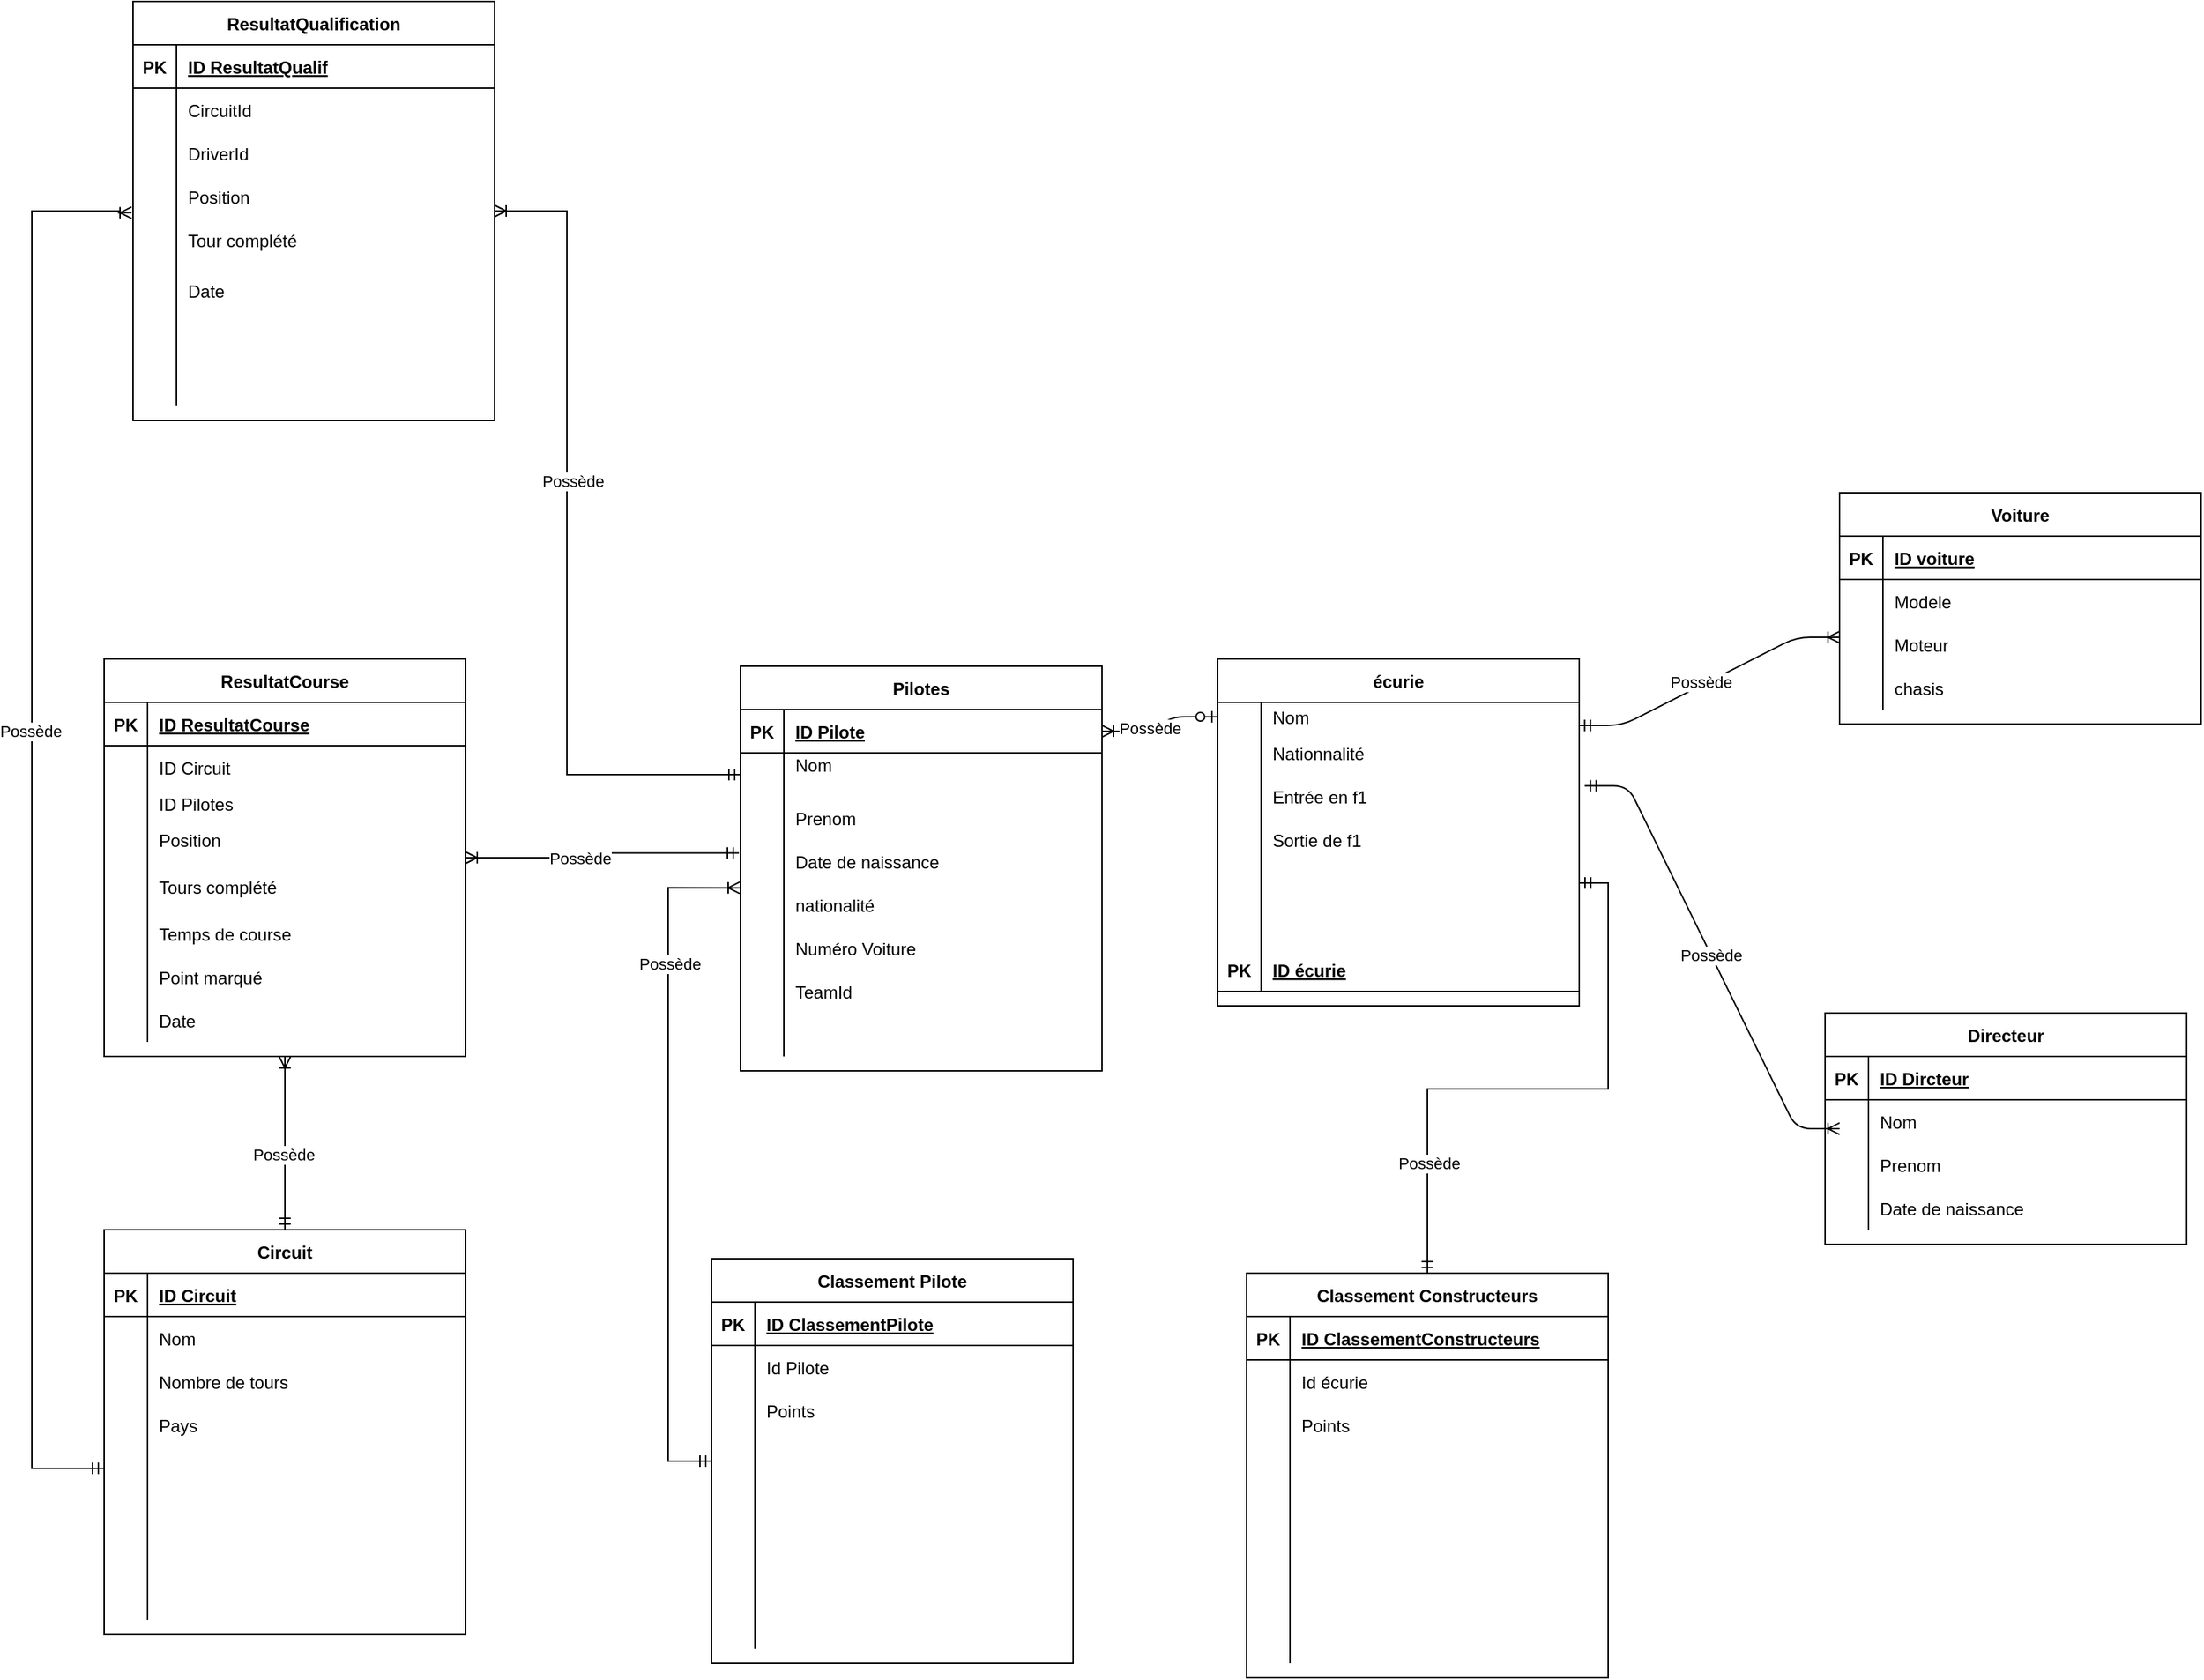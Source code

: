 <mxfile version="24.7.16">
  <diagram id="R2lEEEUBdFMjLlhIrx00" name="Page-1">
    <mxGraphModel dx="2343" dy="2038" grid="1" gridSize="10" guides="1" tooltips="1" connect="1" arrows="1" fold="1" page="1" pageScale="1" pageWidth="850" pageHeight="1100" math="0" shadow="0" extFonts="Permanent Marker^https://fonts.googleapis.com/css?family=Permanent+Marker">
      <root>
        <mxCell id="0" />
        <mxCell id="1" parent="0" />
        <mxCell id="C-vyLk0tnHw3VtMMgP7b-1" value="" style="edgeStyle=entityRelationEdgeStyle;endArrow=ERzeroToOne;startArrow=ERoneToMany;endFill=0;startFill=0;" parent="1" source="C-vyLk0tnHw3VtMMgP7b-24" target="C-vyLk0tnHw3VtMMgP7b-6" edge="1">
          <mxGeometry width="100" height="100" relative="1" as="geometry">
            <mxPoint x="340" y="720" as="sourcePoint" />
            <mxPoint x="440" y="620" as="targetPoint" />
          </mxGeometry>
        </mxCell>
        <mxCell id="2iP1qUce-kYUqx7SyuLK-21" value="Possède" style="edgeLabel;html=1;align=center;verticalAlign=middle;resizable=0;points=[];" vertex="1" connectable="0" parent="C-vyLk0tnHw3VtMMgP7b-1">
          <mxGeometry x="-0.171" y="1" relative="1" as="geometry">
            <mxPoint as="offset" />
          </mxGeometry>
        </mxCell>
        <mxCell id="C-vyLk0tnHw3VtMMgP7b-2" value="écurie" style="shape=table;startSize=30;container=1;collapsible=1;childLayout=tableLayout;fixedRows=1;rowLines=0;fontStyle=1;align=center;resizeLast=1;" parent="1" vertex="1">
          <mxGeometry x="450" y="105" width="250" height="240" as="geometry" />
        </mxCell>
        <mxCell id="C-vyLk0tnHw3VtMMgP7b-6" value="" style="shape=partialRectangle;collapsible=0;dropTarget=0;pointerEvents=0;fillColor=none;points=[[0,0.5],[1,0.5]];portConstraint=eastwest;top=0;left=0;right=0;bottom=0;" parent="C-vyLk0tnHw3VtMMgP7b-2" vertex="1">
          <mxGeometry y="30" width="250" height="20" as="geometry" />
        </mxCell>
        <mxCell id="C-vyLk0tnHw3VtMMgP7b-7" value="" style="shape=partialRectangle;overflow=hidden;connectable=0;fillColor=none;top=0;left=0;bottom=0;right=0;" parent="C-vyLk0tnHw3VtMMgP7b-6" vertex="1">
          <mxGeometry width="30" height="20" as="geometry">
            <mxRectangle width="30" height="20" as="alternateBounds" />
          </mxGeometry>
        </mxCell>
        <mxCell id="C-vyLk0tnHw3VtMMgP7b-8" value="Nom" style="shape=partialRectangle;overflow=hidden;connectable=0;fillColor=none;top=0;left=0;bottom=0;right=0;align=left;spacingLeft=6;" parent="C-vyLk0tnHw3VtMMgP7b-6" vertex="1">
          <mxGeometry x="30" width="220" height="20" as="geometry">
            <mxRectangle width="220" height="20" as="alternateBounds" />
          </mxGeometry>
        </mxCell>
        <mxCell id="eFLXoFENza7NZ3r8j-k4-39" style="shape=partialRectangle;collapsible=0;dropTarget=0;pointerEvents=0;fillColor=none;points=[[0,0.5],[1,0.5]];portConstraint=eastwest;top=0;left=0;right=0;bottom=0;" parent="C-vyLk0tnHw3VtMMgP7b-2" vertex="1">
          <mxGeometry y="50" width="250" height="30" as="geometry" />
        </mxCell>
        <mxCell id="eFLXoFENza7NZ3r8j-k4-40" style="shape=partialRectangle;overflow=hidden;connectable=0;fillColor=none;top=0;left=0;bottom=0;right=0;" parent="eFLXoFENza7NZ3r8j-k4-39" vertex="1">
          <mxGeometry width="30" height="30" as="geometry">
            <mxRectangle width="30" height="30" as="alternateBounds" />
          </mxGeometry>
        </mxCell>
        <mxCell id="eFLXoFENza7NZ3r8j-k4-41" value="Nationnalité" style="shape=partialRectangle;overflow=hidden;connectable=0;fillColor=none;top=0;left=0;bottom=0;right=0;align=left;spacingLeft=6;" parent="eFLXoFENza7NZ3r8j-k4-39" vertex="1">
          <mxGeometry x="30" width="220" height="30" as="geometry">
            <mxRectangle width="220" height="30" as="alternateBounds" />
          </mxGeometry>
        </mxCell>
        <mxCell id="eFLXoFENza7NZ3r8j-k4-36" style="shape=partialRectangle;collapsible=0;dropTarget=0;pointerEvents=0;fillColor=none;points=[[0,0.5],[1,0.5]];portConstraint=eastwest;top=0;left=0;right=0;bottom=0;" parent="C-vyLk0tnHw3VtMMgP7b-2" vertex="1">
          <mxGeometry y="80" width="250" height="30" as="geometry" />
        </mxCell>
        <mxCell id="eFLXoFENza7NZ3r8j-k4-37" style="shape=partialRectangle;overflow=hidden;connectable=0;fillColor=none;top=0;left=0;bottom=0;right=0;" parent="eFLXoFENza7NZ3r8j-k4-36" vertex="1">
          <mxGeometry width="30" height="30" as="geometry">
            <mxRectangle width="30" height="30" as="alternateBounds" />
          </mxGeometry>
        </mxCell>
        <mxCell id="eFLXoFENza7NZ3r8j-k4-38" value="Entrée en f1" style="shape=partialRectangle;overflow=hidden;connectable=0;fillColor=none;top=0;left=0;bottom=0;right=0;align=left;spacingLeft=6;" parent="eFLXoFENza7NZ3r8j-k4-36" vertex="1">
          <mxGeometry x="30" width="220" height="30" as="geometry">
            <mxRectangle width="220" height="30" as="alternateBounds" />
          </mxGeometry>
        </mxCell>
        <mxCell id="C-vyLk0tnHw3VtMMgP7b-9" value="" style="shape=partialRectangle;collapsible=0;dropTarget=0;pointerEvents=0;fillColor=none;points=[[0,0.5],[1,0.5]];portConstraint=eastwest;top=0;left=0;right=0;bottom=0;" parent="C-vyLk0tnHw3VtMMgP7b-2" vertex="1">
          <mxGeometry y="110" width="250" height="30" as="geometry" />
        </mxCell>
        <mxCell id="C-vyLk0tnHw3VtMMgP7b-10" value="" style="shape=partialRectangle;overflow=hidden;connectable=0;fillColor=none;top=0;left=0;bottom=0;right=0;" parent="C-vyLk0tnHw3VtMMgP7b-9" vertex="1">
          <mxGeometry width="30" height="30" as="geometry">
            <mxRectangle width="30" height="30" as="alternateBounds" />
          </mxGeometry>
        </mxCell>
        <mxCell id="C-vyLk0tnHw3VtMMgP7b-11" value="Sortie de f1" style="shape=partialRectangle;overflow=hidden;connectable=0;fillColor=none;top=0;left=0;bottom=0;right=0;align=left;spacingLeft=6;" parent="C-vyLk0tnHw3VtMMgP7b-9" vertex="1">
          <mxGeometry x="30" width="220" height="30" as="geometry">
            <mxRectangle width="220" height="30" as="alternateBounds" />
          </mxGeometry>
        </mxCell>
        <mxCell id="eFLXoFENza7NZ3r8j-k4-48" style="shape=partialRectangle;collapsible=0;dropTarget=0;pointerEvents=0;fillColor=none;points=[[0,0.5],[1,0.5]];portConstraint=eastwest;top=0;left=0;right=0;bottom=0;" parent="C-vyLk0tnHw3VtMMgP7b-2" vertex="1">
          <mxGeometry y="140" width="250" height="30" as="geometry" />
        </mxCell>
        <mxCell id="eFLXoFENza7NZ3r8j-k4-49" style="shape=partialRectangle;overflow=hidden;connectable=0;fillColor=none;top=0;left=0;bottom=0;right=0;" parent="eFLXoFENza7NZ3r8j-k4-48" vertex="1">
          <mxGeometry width="30" height="30" as="geometry">
            <mxRectangle width="30" height="30" as="alternateBounds" />
          </mxGeometry>
        </mxCell>
        <mxCell id="eFLXoFENza7NZ3r8j-k4-50" value="" style="shape=partialRectangle;overflow=hidden;connectable=0;fillColor=none;top=0;left=0;bottom=0;right=0;align=left;spacingLeft=6;" parent="eFLXoFENza7NZ3r8j-k4-48" vertex="1">
          <mxGeometry x="30" width="220" height="30" as="geometry">
            <mxRectangle width="220" height="30" as="alternateBounds" />
          </mxGeometry>
        </mxCell>
        <mxCell id="eFLXoFENza7NZ3r8j-k4-45" style="shape=partialRectangle;collapsible=0;dropTarget=0;pointerEvents=0;fillColor=none;points=[[0,0.5],[1,0.5]];portConstraint=eastwest;top=0;left=0;right=0;bottom=0;" parent="C-vyLk0tnHw3VtMMgP7b-2" vertex="1">
          <mxGeometry y="170" width="250" height="30" as="geometry" />
        </mxCell>
        <mxCell id="eFLXoFENza7NZ3r8j-k4-46" style="shape=partialRectangle;overflow=hidden;connectable=0;fillColor=none;top=0;left=0;bottom=0;right=0;" parent="eFLXoFENza7NZ3r8j-k4-45" vertex="1">
          <mxGeometry width="30" height="30" as="geometry">
            <mxRectangle width="30" height="30" as="alternateBounds" />
          </mxGeometry>
        </mxCell>
        <mxCell id="eFLXoFENza7NZ3r8j-k4-47" value="" style="shape=partialRectangle;overflow=hidden;connectable=0;fillColor=none;top=0;left=0;bottom=0;right=0;align=left;spacingLeft=6;" parent="eFLXoFENza7NZ3r8j-k4-45" vertex="1">
          <mxGeometry x="30" width="220" height="30" as="geometry">
            <mxRectangle width="220" height="30" as="alternateBounds" />
          </mxGeometry>
        </mxCell>
        <mxCell id="C-vyLk0tnHw3VtMMgP7b-3" value="" style="shape=partialRectangle;collapsible=0;dropTarget=0;pointerEvents=0;fillColor=none;points=[[0,0.5],[1,0.5]];portConstraint=eastwest;top=0;left=0;right=0;bottom=1;" parent="C-vyLk0tnHw3VtMMgP7b-2" vertex="1">
          <mxGeometry y="200" width="250" height="30" as="geometry" />
        </mxCell>
        <mxCell id="C-vyLk0tnHw3VtMMgP7b-4" value="PK" style="shape=partialRectangle;overflow=hidden;connectable=0;fillColor=none;top=0;left=0;bottom=0;right=0;fontStyle=1;" parent="C-vyLk0tnHw3VtMMgP7b-3" vertex="1">
          <mxGeometry width="30" height="30" as="geometry">
            <mxRectangle width="30" height="30" as="alternateBounds" />
          </mxGeometry>
        </mxCell>
        <mxCell id="C-vyLk0tnHw3VtMMgP7b-5" value="ID écurie" style="shape=partialRectangle;overflow=hidden;connectable=0;fillColor=none;top=0;left=0;bottom=0;right=0;align=left;spacingLeft=6;fontStyle=5;" parent="C-vyLk0tnHw3VtMMgP7b-3" vertex="1">
          <mxGeometry x="30" width="220" height="30" as="geometry">
            <mxRectangle width="220" height="30" as="alternateBounds" />
          </mxGeometry>
        </mxCell>
        <mxCell id="C-vyLk0tnHw3VtMMgP7b-23" value="Pilotes" style="shape=table;startSize=30;container=1;collapsible=1;childLayout=tableLayout;fixedRows=1;rowLines=0;fontStyle=1;align=center;resizeLast=1;" parent="1" vertex="1">
          <mxGeometry x="120" y="110" width="250" height="280" as="geometry" />
        </mxCell>
        <mxCell id="C-vyLk0tnHw3VtMMgP7b-24" value="" style="shape=partialRectangle;collapsible=0;dropTarget=0;pointerEvents=0;fillColor=none;points=[[0,0.5],[1,0.5]];portConstraint=eastwest;top=0;left=0;right=0;bottom=1;" parent="C-vyLk0tnHw3VtMMgP7b-23" vertex="1">
          <mxGeometry y="30" width="250" height="30" as="geometry" />
        </mxCell>
        <mxCell id="C-vyLk0tnHw3VtMMgP7b-25" value="PK" style="shape=partialRectangle;overflow=hidden;connectable=0;fillColor=none;top=0;left=0;bottom=0;right=0;fontStyle=1;" parent="C-vyLk0tnHw3VtMMgP7b-24" vertex="1">
          <mxGeometry width="30" height="30" as="geometry">
            <mxRectangle width="30" height="30" as="alternateBounds" />
          </mxGeometry>
        </mxCell>
        <mxCell id="C-vyLk0tnHw3VtMMgP7b-26" value="ID Pilote" style="shape=partialRectangle;overflow=hidden;connectable=0;fillColor=none;top=0;left=0;bottom=0;right=0;align=left;spacingLeft=6;fontStyle=5;" parent="C-vyLk0tnHw3VtMMgP7b-24" vertex="1">
          <mxGeometry x="30" width="220" height="30" as="geometry">
            <mxRectangle width="220" height="30" as="alternateBounds" />
          </mxGeometry>
        </mxCell>
        <mxCell id="C-vyLk0tnHw3VtMMgP7b-27" value="" style="shape=partialRectangle;collapsible=0;dropTarget=0;pointerEvents=0;fillColor=none;points=[[0,0.5],[1,0.5]];portConstraint=eastwest;top=0;left=0;right=0;bottom=0;" parent="C-vyLk0tnHw3VtMMgP7b-23" vertex="1">
          <mxGeometry y="60" width="250" height="30" as="geometry" />
        </mxCell>
        <mxCell id="C-vyLk0tnHw3VtMMgP7b-28" value="" style="shape=partialRectangle;overflow=hidden;connectable=0;fillColor=none;top=0;left=0;bottom=0;right=0;" parent="C-vyLk0tnHw3VtMMgP7b-27" vertex="1">
          <mxGeometry width="30" height="30" as="geometry">
            <mxRectangle width="30" height="30" as="alternateBounds" />
          </mxGeometry>
        </mxCell>
        <mxCell id="C-vyLk0tnHw3VtMMgP7b-29" value="Nom&#xa;" style="shape=partialRectangle;overflow=hidden;connectable=0;fillColor=none;top=0;left=0;bottom=0;right=0;align=left;spacingLeft=6;" parent="C-vyLk0tnHw3VtMMgP7b-27" vertex="1">
          <mxGeometry x="30" width="220" height="30" as="geometry">
            <mxRectangle width="220" height="30" as="alternateBounds" />
          </mxGeometry>
        </mxCell>
        <mxCell id="eFLXoFENza7NZ3r8j-k4-27" style="shape=partialRectangle;collapsible=0;dropTarget=0;pointerEvents=0;fillColor=none;points=[[0,0.5],[1,0.5]];portConstraint=eastwest;top=0;left=0;right=0;bottom=0;" parent="C-vyLk0tnHw3VtMMgP7b-23" vertex="1">
          <mxGeometry y="90" width="250" height="30" as="geometry" />
        </mxCell>
        <mxCell id="eFLXoFENza7NZ3r8j-k4-28" style="shape=partialRectangle;overflow=hidden;connectable=0;fillColor=none;top=0;left=0;bottom=0;right=0;" parent="eFLXoFENza7NZ3r8j-k4-27" vertex="1">
          <mxGeometry width="30" height="30" as="geometry">
            <mxRectangle width="30" height="30" as="alternateBounds" />
          </mxGeometry>
        </mxCell>
        <mxCell id="eFLXoFENza7NZ3r8j-k4-29" value="Prenom" style="shape=partialRectangle;overflow=hidden;connectable=0;fillColor=none;top=0;left=0;bottom=0;right=0;align=left;spacingLeft=6;" parent="eFLXoFENza7NZ3r8j-k4-27" vertex="1">
          <mxGeometry x="30" width="220" height="30" as="geometry">
            <mxRectangle width="220" height="30" as="alternateBounds" />
          </mxGeometry>
        </mxCell>
        <mxCell id="eFLXoFENza7NZ3r8j-k4-30" style="shape=partialRectangle;collapsible=0;dropTarget=0;pointerEvents=0;fillColor=none;points=[[0,0.5],[1,0.5]];portConstraint=eastwest;top=0;left=0;right=0;bottom=0;" parent="C-vyLk0tnHw3VtMMgP7b-23" vertex="1">
          <mxGeometry y="120" width="250" height="30" as="geometry" />
        </mxCell>
        <mxCell id="eFLXoFENza7NZ3r8j-k4-31" style="shape=partialRectangle;overflow=hidden;connectable=0;fillColor=none;top=0;left=0;bottom=0;right=0;" parent="eFLXoFENza7NZ3r8j-k4-30" vertex="1">
          <mxGeometry width="30" height="30" as="geometry">
            <mxRectangle width="30" height="30" as="alternateBounds" />
          </mxGeometry>
        </mxCell>
        <mxCell id="eFLXoFENza7NZ3r8j-k4-32" value="Date de naissance" style="shape=partialRectangle;overflow=hidden;connectable=0;fillColor=none;top=0;left=0;bottom=0;right=0;align=left;spacingLeft=6;" parent="eFLXoFENza7NZ3r8j-k4-30" vertex="1">
          <mxGeometry x="30" width="220" height="30" as="geometry">
            <mxRectangle width="220" height="30" as="alternateBounds" />
          </mxGeometry>
        </mxCell>
        <mxCell id="eFLXoFENza7NZ3r8j-k4-33" style="shape=partialRectangle;collapsible=0;dropTarget=0;pointerEvents=0;fillColor=none;points=[[0,0.5],[1,0.5]];portConstraint=eastwest;top=0;left=0;right=0;bottom=0;" parent="C-vyLk0tnHw3VtMMgP7b-23" vertex="1">
          <mxGeometry y="150" width="250" height="30" as="geometry" />
        </mxCell>
        <mxCell id="eFLXoFENza7NZ3r8j-k4-34" style="shape=partialRectangle;overflow=hidden;connectable=0;fillColor=none;top=0;left=0;bottom=0;right=0;" parent="eFLXoFENza7NZ3r8j-k4-33" vertex="1">
          <mxGeometry width="30" height="30" as="geometry">
            <mxRectangle width="30" height="30" as="alternateBounds" />
          </mxGeometry>
        </mxCell>
        <mxCell id="eFLXoFENza7NZ3r8j-k4-35" value="nationalité" style="shape=partialRectangle;overflow=hidden;connectable=0;fillColor=none;top=0;left=0;bottom=0;right=0;align=left;spacingLeft=6;" parent="eFLXoFENza7NZ3r8j-k4-33" vertex="1">
          <mxGeometry x="30" width="220" height="30" as="geometry">
            <mxRectangle width="220" height="30" as="alternateBounds" />
          </mxGeometry>
        </mxCell>
        <mxCell id="eFLXoFENza7NZ3r8j-k4-135" style="shape=partialRectangle;collapsible=0;dropTarget=0;pointerEvents=0;fillColor=none;points=[[0,0.5],[1,0.5]];portConstraint=eastwest;top=0;left=0;right=0;bottom=0;" parent="C-vyLk0tnHw3VtMMgP7b-23" vertex="1">
          <mxGeometry y="180" width="250" height="30" as="geometry" />
        </mxCell>
        <mxCell id="eFLXoFENza7NZ3r8j-k4-136" style="shape=partialRectangle;overflow=hidden;connectable=0;fillColor=none;top=0;left=0;bottom=0;right=0;" parent="eFLXoFENza7NZ3r8j-k4-135" vertex="1">
          <mxGeometry width="30" height="30" as="geometry">
            <mxRectangle width="30" height="30" as="alternateBounds" />
          </mxGeometry>
        </mxCell>
        <mxCell id="eFLXoFENza7NZ3r8j-k4-137" value="Numéro Voiture" style="shape=partialRectangle;overflow=hidden;connectable=0;fillColor=none;top=0;left=0;bottom=0;right=0;align=left;spacingLeft=6;" parent="eFLXoFENza7NZ3r8j-k4-135" vertex="1">
          <mxGeometry x="30" width="220" height="30" as="geometry">
            <mxRectangle width="220" height="30" as="alternateBounds" />
          </mxGeometry>
        </mxCell>
        <mxCell id="eFLXoFENza7NZ3r8j-k4-138" style="shape=partialRectangle;collapsible=0;dropTarget=0;pointerEvents=0;fillColor=none;points=[[0,0.5],[1,0.5]];portConstraint=eastwest;top=0;left=0;right=0;bottom=0;" parent="C-vyLk0tnHw3VtMMgP7b-23" vertex="1">
          <mxGeometry y="210" width="250" height="30" as="geometry" />
        </mxCell>
        <mxCell id="eFLXoFENza7NZ3r8j-k4-139" style="shape=partialRectangle;overflow=hidden;connectable=0;fillColor=none;top=0;left=0;bottom=0;right=0;" parent="eFLXoFENza7NZ3r8j-k4-138" vertex="1">
          <mxGeometry width="30" height="30" as="geometry">
            <mxRectangle width="30" height="30" as="alternateBounds" />
          </mxGeometry>
        </mxCell>
        <mxCell id="eFLXoFENza7NZ3r8j-k4-140" value="TeamId" style="shape=partialRectangle;overflow=hidden;connectable=0;fillColor=none;top=0;left=0;bottom=0;right=0;align=left;spacingLeft=6;" parent="eFLXoFENza7NZ3r8j-k4-138" vertex="1">
          <mxGeometry x="30" width="220" height="30" as="geometry">
            <mxRectangle width="220" height="30" as="alternateBounds" />
          </mxGeometry>
        </mxCell>
        <mxCell id="eFLXoFENza7NZ3r8j-k4-141" style="shape=partialRectangle;collapsible=0;dropTarget=0;pointerEvents=0;fillColor=none;points=[[0,0.5],[1,0.5]];portConstraint=eastwest;top=0;left=0;right=0;bottom=0;" parent="C-vyLk0tnHw3VtMMgP7b-23" vertex="1">
          <mxGeometry y="240" width="250" height="30" as="geometry" />
        </mxCell>
        <mxCell id="eFLXoFENza7NZ3r8j-k4-142" style="shape=partialRectangle;overflow=hidden;connectable=0;fillColor=none;top=0;left=0;bottom=0;right=0;" parent="eFLXoFENza7NZ3r8j-k4-141" vertex="1">
          <mxGeometry width="30" height="30" as="geometry">
            <mxRectangle width="30" height="30" as="alternateBounds" />
          </mxGeometry>
        </mxCell>
        <mxCell id="eFLXoFENza7NZ3r8j-k4-143" style="shape=partialRectangle;overflow=hidden;connectable=0;fillColor=none;top=0;left=0;bottom=0;right=0;align=left;spacingLeft=6;" parent="eFLXoFENza7NZ3r8j-k4-141" vertex="1">
          <mxGeometry x="30" width="220" height="30" as="geometry">
            <mxRectangle width="220" height="30" as="alternateBounds" />
          </mxGeometry>
        </mxCell>
        <mxCell id="eFLXoFENza7NZ3r8j-k4-83" value="Classement Pilote" style="shape=table;startSize=30;container=1;collapsible=1;childLayout=tableLayout;fixedRows=1;rowLines=0;fontStyle=1;align=center;resizeLast=1;" parent="1" vertex="1">
          <mxGeometry x="100" y="520" width="250" height="280" as="geometry" />
        </mxCell>
        <mxCell id="eFLXoFENza7NZ3r8j-k4-84" value="" style="shape=partialRectangle;collapsible=0;dropTarget=0;pointerEvents=0;fillColor=none;points=[[0,0.5],[1,0.5]];portConstraint=eastwest;top=0;left=0;right=0;bottom=1;" parent="eFLXoFENza7NZ3r8j-k4-83" vertex="1">
          <mxGeometry y="30" width="250" height="30" as="geometry" />
        </mxCell>
        <mxCell id="eFLXoFENza7NZ3r8j-k4-85" value="PK" style="shape=partialRectangle;overflow=hidden;connectable=0;fillColor=none;top=0;left=0;bottom=0;right=0;fontStyle=1;" parent="eFLXoFENza7NZ3r8j-k4-84" vertex="1">
          <mxGeometry width="30" height="30" as="geometry">
            <mxRectangle width="30" height="30" as="alternateBounds" />
          </mxGeometry>
        </mxCell>
        <mxCell id="eFLXoFENza7NZ3r8j-k4-86" value="ID ClassementPilote" style="shape=partialRectangle;overflow=hidden;connectable=0;fillColor=none;top=0;left=0;bottom=0;right=0;align=left;spacingLeft=6;fontStyle=5;" parent="eFLXoFENza7NZ3r8j-k4-84" vertex="1">
          <mxGeometry x="30" width="220" height="30" as="geometry">
            <mxRectangle width="220" height="30" as="alternateBounds" />
          </mxGeometry>
        </mxCell>
        <mxCell id="eFLXoFENza7NZ3r8j-k4-87" value="" style="shape=partialRectangle;collapsible=0;dropTarget=0;pointerEvents=0;fillColor=none;points=[[0,0.5],[1,0.5]];portConstraint=eastwest;top=0;left=0;right=0;bottom=0;" parent="eFLXoFENza7NZ3r8j-k4-83" vertex="1">
          <mxGeometry y="60" width="250" height="30" as="geometry" />
        </mxCell>
        <mxCell id="eFLXoFENza7NZ3r8j-k4-88" value="" style="shape=partialRectangle;overflow=hidden;connectable=0;fillColor=none;top=0;left=0;bottom=0;right=0;" parent="eFLXoFENza7NZ3r8j-k4-87" vertex="1">
          <mxGeometry width="30" height="30" as="geometry">
            <mxRectangle width="30" height="30" as="alternateBounds" />
          </mxGeometry>
        </mxCell>
        <mxCell id="eFLXoFENza7NZ3r8j-k4-89" value="Id Pilote" style="shape=partialRectangle;overflow=hidden;connectable=0;fillColor=none;top=0;left=0;bottom=0;right=0;align=left;spacingLeft=6;" parent="eFLXoFENza7NZ3r8j-k4-87" vertex="1">
          <mxGeometry x="30" width="220" height="30" as="geometry">
            <mxRectangle width="220" height="30" as="alternateBounds" />
          </mxGeometry>
        </mxCell>
        <mxCell id="eFLXoFENza7NZ3r8j-k4-90" style="shape=partialRectangle;collapsible=0;dropTarget=0;pointerEvents=0;fillColor=none;points=[[0,0.5],[1,0.5]];portConstraint=eastwest;top=0;left=0;right=0;bottom=0;" parent="eFLXoFENza7NZ3r8j-k4-83" vertex="1">
          <mxGeometry y="90" width="250" height="30" as="geometry" />
        </mxCell>
        <mxCell id="eFLXoFENza7NZ3r8j-k4-91" style="shape=partialRectangle;overflow=hidden;connectable=0;fillColor=none;top=0;left=0;bottom=0;right=0;" parent="eFLXoFENza7NZ3r8j-k4-90" vertex="1">
          <mxGeometry width="30" height="30" as="geometry">
            <mxRectangle width="30" height="30" as="alternateBounds" />
          </mxGeometry>
        </mxCell>
        <mxCell id="eFLXoFENza7NZ3r8j-k4-92" value="Points" style="shape=partialRectangle;overflow=hidden;connectable=0;fillColor=none;top=0;left=0;bottom=0;right=0;align=left;spacingLeft=6;" parent="eFLXoFENza7NZ3r8j-k4-90" vertex="1">
          <mxGeometry x="30" width="220" height="30" as="geometry">
            <mxRectangle width="220" height="30" as="alternateBounds" />
          </mxGeometry>
        </mxCell>
        <mxCell id="eFLXoFENza7NZ3r8j-k4-93" style="shape=partialRectangle;collapsible=0;dropTarget=0;pointerEvents=0;fillColor=none;points=[[0,0.5],[1,0.5]];portConstraint=eastwest;top=0;left=0;right=0;bottom=0;" parent="eFLXoFENza7NZ3r8j-k4-83" vertex="1">
          <mxGeometry y="120" width="250" height="30" as="geometry" />
        </mxCell>
        <mxCell id="eFLXoFENza7NZ3r8j-k4-94" style="shape=partialRectangle;overflow=hidden;connectable=0;fillColor=none;top=0;left=0;bottom=0;right=0;" parent="eFLXoFENza7NZ3r8j-k4-93" vertex="1">
          <mxGeometry width="30" height="30" as="geometry">
            <mxRectangle width="30" height="30" as="alternateBounds" />
          </mxGeometry>
        </mxCell>
        <mxCell id="eFLXoFENza7NZ3r8j-k4-95" value="" style="shape=partialRectangle;overflow=hidden;connectable=0;fillColor=none;top=0;left=0;bottom=0;right=0;align=left;spacingLeft=6;" parent="eFLXoFENza7NZ3r8j-k4-93" vertex="1">
          <mxGeometry x="30" width="220" height="30" as="geometry">
            <mxRectangle width="220" height="30" as="alternateBounds" />
          </mxGeometry>
        </mxCell>
        <mxCell id="eFLXoFENza7NZ3r8j-k4-96" style="shape=partialRectangle;collapsible=0;dropTarget=0;pointerEvents=0;fillColor=none;points=[[0,0.5],[1,0.5]];portConstraint=eastwest;top=0;left=0;right=0;bottom=0;" parent="eFLXoFENza7NZ3r8j-k4-83" vertex="1">
          <mxGeometry y="150" width="250" height="30" as="geometry" />
        </mxCell>
        <mxCell id="eFLXoFENza7NZ3r8j-k4-97" style="shape=partialRectangle;overflow=hidden;connectable=0;fillColor=none;top=0;left=0;bottom=0;right=0;" parent="eFLXoFENza7NZ3r8j-k4-96" vertex="1">
          <mxGeometry width="30" height="30" as="geometry">
            <mxRectangle width="30" height="30" as="alternateBounds" />
          </mxGeometry>
        </mxCell>
        <mxCell id="eFLXoFENza7NZ3r8j-k4-98" value="" style="shape=partialRectangle;overflow=hidden;connectable=0;fillColor=none;top=0;left=0;bottom=0;right=0;align=left;spacingLeft=6;" parent="eFLXoFENza7NZ3r8j-k4-96" vertex="1">
          <mxGeometry x="30" width="220" height="30" as="geometry">
            <mxRectangle width="220" height="30" as="alternateBounds" />
          </mxGeometry>
        </mxCell>
        <mxCell id="eFLXoFENza7NZ3r8j-k4-99" value="" style="shape=partialRectangle;collapsible=0;dropTarget=0;pointerEvents=0;fillColor=none;points=[[0,0.5],[1,0.5]];portConstraint=eastwest;top=0;left=0;right=0;bottom=0;" parent="eFLXoFENza7NZ3r8j-k4-83" vertex="1">
          <mxGeometry y="180" width="250" height="30" as="geometry" />
        </mxCell>
        <mxCell id="eFLXoFENza7NZ3r8j-k4-100" value="" style="shape=partialRectangle;overflow=hidden;connectable=0;fillColor=none;top=0;left=0;bottom=0;right=0;" parent="eFLXoFENza7NZ3r8j-k4-99" vertex="1">
          <mxGeometry width="30" height="30" as="geometry">
            <mxRectangle width="30" height="30" as="alternateBounds" />
          </mxGeometry>
        </mxCell>
        <mxCell id="eFLXoFENza7NZ3r8j-k4-101" value="" style="shape=partialRectangle;overflow=hidden;connectable=0;fillColor=none;top=0;left=0;bottom=0;right=0;align=left;spacingLeft=6;" parent="eFLXoFENza7NZ3r8j-k4-99" vertex="1">
          <mxGeometry x="30" width="220" height="30" as="geometry">
            <mxRectangle width="220" height="30" as="alternateBounds" />
          </mxGeometry>
        </mxCell>
        <mxCell id="eFLXoFENza7NZ3r8j-k4-102" style="shape=partialRectangle;collapsible=0;dropTarget=0;pointerEvents=0;fillColor=none;points=[[0,0.5],[1,0.5]];portConstraint=eastwest;top=0;left=0;right=0;bottom=0;" parent="eFLXoFENza7NZ3r8j-k4-83" vertex="1">
          <mxGeometry y="210" width="250" height="30" as="geometry" />
        </mxCell>
        <mxCell id="eFLXoFENza7NZ3r8j-k4-103" style="shape=partialRectangle;overflow=hidden;connectable=0;fillColor=none;top=0;left=0;bottom=0;right=0;" parent="eFLXoFENza7NZ3r8j-k4-102" vertex="1">
          <mxGeometry width="30" height="30" as="geometry">
            <mxRectangle width="30" height="30" as="alternateBounds" />
          </mxGeometry>
        </mxCell>
        <mxCell id="eFLXoFENza7NZ3r8j-k4-104" value="" style="shape=partialRectangle;overflow=hidden;connectable=0;fillColor=none;top=0;left=0;bottom=0;right=0;align=left;spacingLeft=6;" parent="eFLXoFENza7NZ3r8j-k4-102" vertex="1">
          <mxGeometry x="30" width="220" height="30" as="geometry">
            <mxRectangle width="220" height="30" as="alternateBounds" />
          </mxGeometry>
        </mxCell>
        <mxCell id="eFLXoFENza7NZ3r8j-k4-105" style="shape=partialRectangle;collapsible=0;dropTarget=0;pointerEvents=0;fillColor=none;points=[[0,0.5],[1,0.5]];portConstraint=eastwest;top=0;left=0;right=0;bottom=0;" parent="eFLXoFENza7NZ3r8j-k4-83" vertex="1">
          <mxGeometry y="240" width="250" height="30" as="geometry" />
        </mxCell>
        <mxCell id="eFLXoFENza7NZ3r8j-k4-106" style="shape=partialRectangle;overflow=hidden;connectable=0;fillColor=none;top=0;left=0;bottom=0;right=0;" parent="eFLXoFENza7NZ3r8j-k4-105" vertex="1">
          <mxGeometry width="30" height="30" as="geometry">
            <mxRectangle width="30" height="30" as="alternateBounds" />
          </mxGeometry>
        </mxCell>
        <mxCell id="eFLXoFENza7NZ3r8j-k4-107" value="" style="shape=partialRectangle;overflow=hidden;connectable=0;fillColor=none;top=0;left=0;bottom=0;right=0;align=left;spacingLeft=6;" parent="eFLXoFENza7NZ3r8j-k4-105" vertex="1">
          <mxGeometry x="30" width="220" height="30" as="geometry">
            <mxRectangle width="220" height="30" as="alternateBounds" />
          </mxGeometry>
        </mxCell>
        <mxCell id="eFLXoFENza7NZ3r8j-k4-108" value="Classement Constructeurs" style="shape=table;startSize=30;container=1;collapsible=1;childLayout=tableLayout;fixedRows=1;rowLines=0;fontStyle=1;align=center;resizeLast=1;" parent="1" vertex="1">
          <mxGeometry x="470" y="530" width="250" height="280" as="geometry" />
        </mxCell>
        <mxCell id="eFLXoFENza7NZ3r8j-k4-109" value="" style="shape=partialRectangle;collapsible=0;dropTarget=0;pointerEvents=0;fillColor=none;points=[[0,0.5],[1,0.5]];portConstraint=eastwest;top=0;left=0;right=0;bottom=1;" parent="eFLXoFENza7NZ3r8j-k4-108" vertex="1">
          <mxGeometry y="30" width="250" height="30" as="geometry" />
        </mxCell>
        <mxCell id="eFLXoFENza7NZ3r8j-k4-110" value="PK" style="shape=partialRectangle;overflow=hidden;connectable=0;fillColor=none;top=0;left=0;bottom=0;right=0;fontStyle=1;" parent="eFLXoFENza7NZ3r8j-k4-109" vertex="1">
          <mxGeometry width="30" height="30" as="geometry">
            <mxRectangle width="30" height="30" as="alternateBounds" />
          </mxGeometry>
        </mxCell>
        <mxCell id="eFLXoFENza7NZ3r8j-k4-111" value="ID ClassementConstructeurs" style="shape=partialRectangle;overflow=hidden;connectable=0;fillColor=none;top=0;left=0;bottom=0;right=0;align=left;spacingLeft=6;fontStyle=5;" parent="eFLXoFENza7NZ3r8j-k4-109" vertex="1">
          <mxGeometry x="30" width="220" height="30" as="geometry">
            <mxRectangle width="220" height="30" as="alternateBounds" />
          </mxGeometry>
        </mxCell>
        <mxCell id="eFLXoFENza7NZ3r8j-k4-112" value="" style="shape=partialRectangle;collapsible=0;dropTarget=0;pointerEvents=0;fillColor=none;points=[[0,0.5],[1,0.5]];portConstraint=eastwest;top=0;left=0;right=0;bottom=0;" parent="eFLXoFENza7NZ3r8j-k4-108" vertex="1">
          <mxGeometry y="60" width="250" height="30" as="geometry" />
        </mxCell>
        <mxCell id="eFLXoFENza7NZ3r8j-k4-113" value="" style="shape=partialRectangle;overflow=hidden;connectable=0;fillColor=none;top=0;left=0;bottom=0;right=0;" parent="eFLXoFENza7NZ3r8j-k4-112" vertex="1">
          <mxGeometry width="30" height="30" as="geometry">
            <mxRectangle width="30" height="30" as="alternateBounds" />
          </mxGeometry>
        </mxCell>
        <mxCell id="eFLXoFENza7NZ3r8j-k4-114" value="Id écurie" style="shape=partialRectangle;overflow=hidden;connectable=0;fillColor=none;top=0;left=0;bottom=0;right=0;align=left;spacingLeft=6;" parent="eFLXoFENza7NZ3r8j-k4-112" vertex="1">
          <mxGeometry x="30" width="220" height="30" as="geometry">
            <mxRectangle width="220" height="30" as="alternateBounds" />
          </mxGeometry>
        </mxCell>
        <mxCell id="eFLXoFENza7NZ3r8j-k4-115" style="shape=partialRectangle;collapsible=0;dropTarget=0;pointerEvents=0;fillColor=none;points=[[0,0.5],[1,0.5]];portConstraint=eastwest;top=0;left=0;right=0;bottom=0;" parent="eFLXoFENza7NZ3r8j-k4-108" vertex="1">
          <mxGeometry y="90" width="250" height="30" as="geometry" />
        </mxCell>
        <mxCell id="eFLXoFENza7NZ3r8j-k4-116" style="shape=partialRectangle;overflow=hidden;connectable=0;fillColor=none;top=0;left=0;bottom=0;right=0;" parent="eFLXoFENza7NZ3r8j-k4-115" vertex="1">
          <mxGeometry width="30" height="30" as="geometry">
            <mxRectangle width="30" height="30" as="alternateBounds" />
          </mxGeometry>
        </mxCell>
        <mxCell id="eFLXoFENza7NZ3r8j-k4-117" value="Points" style="shape=partialRectangle;overflow=hidden;connectable=0;fillColor=none;top=0;left=0;bottom=0;right=0;align=left;spacingLeft=6;" parent="eFLXoFENza7NZ3r8j-k4-115" vertex="1">
          <mxGeometry x="30" width="220" height="30" as="geometry">
            <mxRectangle width="220" height="30" as="alternateBounds" />
          </mxGeometry>
        </mxCell>
        <mxCell id="eFLXoFENza7NZ3r8j-k4-118" style="shape=partialRectangle;collapsible=0;dropTarget=0;pointerEvents=0;fillColor=none;points=[[0,0.5],[1,0.5]];portConstraint=eastwest;top=0;left=0;right=0;bottom=0;" parent="eFLXoFENza7NZ3r8j-k4-108" vertex="1">
          <mxGeometry y="120" width="250" height="30" as="geometry" />
        </mxCell>
        <mxCell id="eFLXoFENza7NZ3r8j-k4-119" style="shape=partialRectangle;overflow=hidden;connectable=0;fillColor=none;top=0;left=0;bottom=0;right=0;" parent="eFLXoFENza7NZ3r8j-k4-118" vertex="1">
          <mxGeometry width="30" height="30" as="geometry">
            <mxRectangle width="30" height="30" as="alternateBounds" />
          </mxGeometry>
        </mxCell>
        <mxCell id="eFLXoFENza7NZ3r8j-k4-120" value="" style="shape=partialRectangle;overflow=hidden;connectable=0;fillColor=none;top=0;left=0;bottom=0;right=0;align=left;spacingLeft=6;" parent="eFLXoFENza7NZ3r8j-k4-118" vertex="1">
          <mxGeometry x="30" width="220" height="30" as="geometry">
            <mxRectangle width="220" height="30" as="alternateBounds" />
          </mxGeometry>
        </mxCell>
        <mxCell id="eFLXoFENza7NZ3r8j-k4-121" style="shape=partialRectangle;collapsible=0;dropTarget=0;pointerEvents=0;fillColor=none;points=[[0,0.5],[1,0.5]];portConstraint=eastwest;top=0;left=0;right=0;bottom=0;" parent="eFLXoFENza7NZ3r8j-k4-108" vertex="1">
          <mxGeometry y="150" width="250" height="30" as="geometry" />
        </mxCell>
        <mxCell id="eFLXoFENza7NZ3r8j-k4-122" style="shape=partialRectangle;overflow=hidden;connectable=0;fillColor=none;top=0;left=0;bottom=0;right=0;" parent="eFLXoFENza7NZ3r8j-k4-121" vertex="1">
          <mxGeometry width="30" height="30" as="geometry">
            <mxRectangle width="30" height="30" as="alternateBounds" />
          </mxGeometry>
        </mxCell>
        <mxCell id="eFLXoFENza7NZ3r8j-k4-123" value="" style="shape=partialRectangle;overflow=hidden;connectable=0;fillColor=none;top=0;left=0;bottom=0;right=0;align=left;spacingLeft=6;" parent="eFLXoFENza7NZ3r8j-k4-121" vertex="1">
          <mxGeometry x="30" width="220" height="30" as="geometry">
            <mxRectangle width="220" height="30" as="alternateBounds" />
          </mxGeometry>
        </mxCell>
        <mxCell id="eFLXoFENza7NZ3r8j-k4-124" value="" style="shape=partialRectangle;collapsible=0;dropTarget=0;pointerEvents=0;fillColor=none;points=[[0,0.5],[1,0.5]];portConstraint=eastwest;top=0;left=0;right=0;bottom=0;" parent="eFLXoFENza7NZ3r8j-k4-108" vertex="1">
          <mxGeometry y="180" width="250" height="30" as="geometry" />
        </mxCell>
        <mxCell id="eFLXoFENza7NZ3r8j-k4-125" value="" style="shape=partialRectangle;overflow=hidden;connectable=0;fillColor=none;top=0;left=0;bottom=0;right=0;" parent="eFLXoFENza7NZ3r8j-k4-124" vertex="1">
          <mxGeometry width="30" height="30" as="geometry">
            <mxRectangle width="30" height="30" as="alternateBounds" />
          </mxGeometry>
        </mxCell>
        <mxCell id="eFLXoFENza7NZ3r8j-k4-126" value="" style="shape=partialRectangle;overflow=hidden;connectable=0;fillColor=none;top=0;left=0;bottom=0;right=0;align=left;spacingLeft=6;" parent="eFLXoFENza7NZ3r8j-k4-124" vertex="1">
          <mxGeometry x="30" width="220" height="30" as="geometry">
            <mxRectangle width="220" height="30" as="alternateBounds" />
          </mxGeometry>
        </mxCell>
        <mxCell id="eFLXoFENza7NZ3r8j-k4-127" style="shape=partialRectangle;collapsible=0;dropTarget=0;pointerEvents=0;fillColor=none;points=[[0,0.5],[1,0.5]];portConstraint=eastwest;top=0;left=0;right=0;bottom=0;" parent="eFLXoFENza7NZ3r8j-k4-108" vertex="1">
          <mxGeometry y="210" width="250" height="30" as="geometry" />
        </mxCell>
        <mxCell id="eFLXoFENza7NZ3r8j-k4-128" style="shape=partialRectangle;overflow=hidden;connectable=0;fillColor=none;top=0;left=0;bottom=0;right=0;" parent="eFLXoFENza7NZ3r8j-k4-127" vertex="1">
          <mxGeometry width="30" height="30" as="geometry">
            <mxRectangle width="30" height="30" as="alternateBounds" />
          </mxGeometry>
        </mxCell>
        <mxCell id="eFLXoFENza7NZ3r8j-k4-129" value="" style="shape=partialRectangle;overflow=hidden;connectable=0;fillColor=none;top=0;left=0;bottom=0;right=0;align=left;spacingLeft=6;" parent="eFLXoFENza7NZ3r8j-k4-127" vertex="1">
          <mxGeometry x="30" width="220" height="30" as="geometry">
            <mxRectangle width="220" height="30" as="alternateBounds" />
          </mxGeometry>
        </mxCell>
        <mxCell id="eFLXoFENza7NZ3r8j-k4-130" style="shape=partialRectangle;collapsible=0;dropTarget=0;pointerEvents=0;fillColor=none;points=[[0,0.5],[1,0.5]];portConstraint=eastwest;top=0;left=0;right=0;bottom=0;" parent="eFLXoFENza7NZ3r8j-k4-108" vertex="1">
          <mxGeometry y="240" width="250" height="30" as="geometry" />
        </mxCell>
        <mxCell id="eFLXoFENza7NZ3r8j-k4-131" style="shape=partialRectangle;overflow=hidden;connectable=0;fillColor=none;top=0;left=0;bottom=0;right=0;" parent="eFLXoFENza7NZ3r8j-k4-130" vertex="1">
          <mxGeometry width="30" height="30" as="geometry">
            <mxRectangle width="30" height="30" as="alternateBounds" />
          </mxGeometry>
        </mxCell>
        <mxCell id="eFLXoFENza7NZ3r8j-k4-132" value="" style="shape=partialRectangle;overflow=hidden;connectable=0;fillColor=none;top=0;left=0;bottom=0;right=0;align=left;spacingLeft=6;" parent="eFLXoFENza7NZ3r8j-k4-130" vertex="1">
          <mxGeometry x="30" width="220" height="30" as="geometry">
            <mxRectangle width="220" height="30" as="alternateBounds" />
          </mxGeometry>
        </mxCell>
        <mxCell id="eFLXoFENza7NZ3r8j-k4-170" value="Voiture" style="shape=table;startSize=30;container=1;collapsible=1;childLayout=tableLayout;fixedRows=1;rowLines=0;fontStyle=1;align=center;resizeLast=1;" parent="1" vertex="1">
          <mxGeometry x="880" y="-10" width="250" height="160" as="geometry" />
        </mxCell>
        <mxCell id="eFLXoFENza7NZ3r8j-k4-171" value="" style="shape=partialRectangle;collapsible=0;dropTarget=0;pointerEvents=0;fillColor=none;points=[[0,0.5],[1,0.5]];portConstraint=eastwest;top=0;left=0;right=0;bottom=1;" parent="eFLXoFENza7NZ3r8j-k4-170" vertex="1">
          <mxGeometry y="30" width="250" height="30" as="geometry" />
        </mxCell>
        <mxCell id="eFLXoFENza7NZ3r8j-k4-172" value="PK" style="shape=partialRectangle;overflow=hidden;connectable=0;fillColor=none;top=0;left=0;bottom=0;right=0;fontStyle=1;" parent="eFLXoFENza7NZ3r8j-k4-171" vertex="1">
          <mxGeometry width="30" height="30" as="geometry">
            <mxRectangle width="30" height="30" as="alternateBounds" />
          </mxGeometry>
        </mxCell>
        <mxCell id="eFLXoFENza7NZ3r8j-k4-173" value="ID voiture" style="shape=partialRectangle;overflow=hidden;connectable=0;fillColor=none;top=0;left=0;bottom=0;right=0;align=left;spacingLeft=6;fontStyle=5;" parent="eFLXoFENza7NZ3r8j-k4-171" vertex="1">
          <mxGeometry x="30" width="220" height="30" as="geometry">
            <mxRectangle width="220" height="30" as="alternateBounds" />
          </mxGeometry>
        </mxCell>
        <mxCell id="eFLXoFENza7NZ3r8j-k4-174" value="" style="shape=partialRectangle;collapsible=0;dropTarget=0;pointerEvents=0;fillColor=none;points=[[0,0.5],[1,0.5]];portConstraint=eastwest;top=0;left=0;right=0;bottom=0;" parent="eFLXoFENza7NZ3r8j-k4-170" vertex="1">
          <mxGeometry y="60" width="250" height="30" as="geometry" />
        </mxCell>
        <mxCell id="eFLXoFENza7NZ3r8j-k4-175" value="" style="shape=partialRectangle;overflow=hidden;connectable=0;fillColor=none;top=0;left=0;bottom=0;right=0;" parent="eFLXoFENza7NZ3r8j-k4-174" vertex="1">
          <mxGeometry width="30" height="30" as="geometry">
            <mxRectangle width="30" height="30" as="alternateBounds" />
          </mxGeometry>
        </mxCell>
        <mxCell id="eFLXoFENza7NZ3r8j-k4-176" value="Modele" style="shape=partialRectangle;overflow=hidden;connectable=0;fillColor=none;top=0;left=0;bottom=0;right=0;align=left;spacingLeft=6;" parent="eFLXoFENza7NZ3r8j-k4-174" vertex="1">
          <mxGeometry x="30" width="220" height="30" as="geometry">
            <mxRectangle width="220" height="30" as="alternateBounds" />
          </mxGeometry>
        </mxCell>
        <mxCell id="eFLXoFENza7NZ3r8j-k4-180" style="shape=partialRectangle;collapsible=0;dropTarget=0;pointerEvents=0;fillColor=none;points=[[0,0.5],[1,0.5]];portConstraint=eastwest;top=0;left=0;right=0;bottom=0;" parent="eFLXoFENza7NZ3r8j-k4-170" vertex="1">
          <mxGeometry y="90" width="250" height="30" as="geometry" />
        </mxCell>
        <mxCell id="eFLXoFENza7NZ3r8j-k4-181" style="shape=partialRectangle;overflow=hidden;connectable=0;fillColor=none;top=0;left=0;bottom=0;right=0;" parent="eFLXoFENza7NZ3r8j-k4-180" vertex="1">
          <mxGeometry width="30" height="30" as="geometry">
            <mxRectangle width="30" height="30" as="alternateBounds" />
          </mxGeometry>
        </mxCell>
        <mxCell id="eFLXoFENza7NZ3r8j-k4-182" value="Moteur" style="shape=partialRectangle;overflow=hidden;connectable=0;fillColor=none;top=0;left=0;bottom=0;right=0;align=left;spacingLeft=6;" parent="eFLXoFENza7NZ3r8j-k4-180" vertex="1">
          <mxGeometry x="30" width="220" height="30" as="geometry">
            <mxRectangle width="220" height="30" as="alternateBounds" />
          </mxGeometry>
        </mxCell>
        <mxCell id="eFLXoFENza7NZ3r8j-k4-183" style="shape=partialRectangle;collapsible=0;dropTarget=0;pointerEvents=0;fillColor=none;points=[[0,0.5],[1,0.5]];portConstraint=eastwest;top=0;left=0;right=0;bottom=0;" parent="eFLXoFENza7NZ3r8j-k4-170" vertex="1">
          <mxGeometry y="120" width="250" height="30" as="geometry" />
        </mxCell>
        <mxCell id="eFLXoFENza7NZ3r8j-k4-184" style="shape=partialRectangle;overflow=hidden;connectable=0;fillColor=none;top=0;left=0;bottom=0;right=0;" parent="eFLXoFENza7NZ3r8j-k4-183" vertex="1">
          <mxGeometry width="30" height="30" as="geometry">
            <mxRectangle width="30" height="30" as="alternateBounds" />
          </mxGeometry>
        </mxCell>
        <mxCell id="eFLXoFENza7NZ3r8j-k4-185" value="chasis" style="shape=partialRectangle;overflow=hidden;connectable=0;fillColor=none;top=0;left=0;bottom=0;right=0;align=left;spacingLeft=6;" parent="eFLXoFENza7NZ3r8j-k4-183" vertex="1">
          <mxGeometry x="30" width="220" height="30" as="geometry">
            <mxRectangle width="220" height="30" as="alternateBounds" />
          </mxGeometry>
        </mxCell>
        <mxCell id="eFLXoFENza7NZ3r8j-k4-195" value="Directeur" style="shape=table;startSize=30;container=1;collapsible=1;childLayout=tableLayout;fixedRows=1;rowLines=0;fontStyle=1;align=center;resizeLast=1;" parent="1" vertex="1">
          <mxGeometry x="870" y="350" width="250" height="160" as="geometry" />
        </mxCell>
        <mxCell id="eFLXoFENza7NZ3r8j-k4-196" value="" style="shape=partialRectangle;collapsible=0;dropTarget=0;pointerEvents=0;fillColor=none;points=[[0,0.5],[1,0.5]];portConstraint=eastwest;top=0;left=0;right=0;bottom=1;" parent="eFLXoFENza7NZ3r8j-k4-195" vertex="1">
          <mxGeometry y="30" width="250" height="30" as="geometry" />
        </mxCell>
        <mxCell id="eFLXoFENza7NZ3r8j-k4-197" value="PK" style="shape=partialRectangle;overflow=hidden;connectable=0;fillColor=none;top=0;left=0;bottom=0;right=0;fontStyle=1;" parent="eFLXoFENza7NZ3r8j-k4-196" vertex="1">
          <mxGeometry width="30" height="30" as="geometry">
            <mxRectangle width="30" height="30" as="alternateBounds" />
          </mxGeometry>
        </mxCell>
        <mxCell id="eFLXoFENza7NZ3r8j-k4-198" value="ID Dircteur" style="shape=partialRectangle;overflow=hidden;connectable=0;fillColor=none;top=0;left=0;bottom=0;right=0;align=left;spacingLeft=6;fontStyle=5;" parent="eFLXoFENza7NZ3r8j-k4-196" vertex="1">
          <mxGeometry x="30" width="220" height="30" as="geometry">
            <mxRectangle width="220" height="30" as="alternateBounds" />
          </mxGeometry>
        </mxCell>
        <mxCell id="eFLXoFENza7NZ3r8j-k4-199" value="" style="shape=partialRectangle;collapsible=0;dropTarget=0;pointerEvents=0;fillColor=none;points=[[0,0.5],[1,0.5]];portConstraint=eastwest;top=0;left=0;right=0;bottom=0;" parent="eFLXoFENza7NZ3r8j-k4-195" vertex="1">
          <mxGeometry y="60" width="250" height="30" as="geometry" />
        </mxCell>
        <mxCell id="eFLXoFENza7NZ3r8j-k4-200" value="" style="shape=partialRectangle;overflow=hidden;connectable=0;fillColor=none;top=0;left=0;bottom=0;right=0;" parent="eFLXoFENza7NZ3r8j-k4-199" vertex="1">
          <mxGeometry width="30" height="30" as="geometry">
            <mxRectangle width="30" height="30" as="alternateBounds" />
          </mxGeometry>
        </mxCell>
        <mxCell id="eFLXoFENza7NZ3r8j-k4-201" value="Nom" style="shape=partialRectangle;overflow=hidden;connectable=0;fillColor=none;top=0;left=0;bottom=0;right=0;align=left;spacingLeft=6;" parent="eFLXoFENza7NZ3r8j-k4-199" vertex="1">
          <mxGeometry x="30" width="220" height="30" as="geometry">
            <mxRectangle width="220" height="30" as="alternateBounds" />
          </mxGeometry>
        </mxCell>
        <mxCell id="eFLXoFENza7NZ3r8j-k4-202" style="shape=partialRectangle;collapsible=0;dropTarget=0;pointerEvents=0;fillColor=none;points=[[0,0.5],[1,0.5]];portConstraint=eastwest;top=0;left=0;right=0;bottom=0;" parent="eFLXoFENza7NZ3r8j-k4-195" vertex="1">
          <mxGeometry y="90" width="250" height="30" as="geometry" />
        </mxCell>
        <mxCell id="eFLXoFENza7NZ3r8j-k4-203" style="shape=partialRectangle;overflow=hidden;connectable=0;fillColor=none;top=0;left=0;bottom=0;right=0;" parent="eFLXoFENza7NZ3r8j-k4-202" vertex="1">
          <mxGeometry width="30" height="30" as="geometry">
            <mxRectangle width="30" height="30" as="alternateBounds" />
          </mxGeometry>
        </mxCell>
        <mxCell id="eFLXoFENza7NZ3r8j-k4-204" value="Prenom" style="shape=partialRectangle;overflow=hidden;connectable=0;fillColor=none;top=0;left=0;bottom=0;right=0;align=left;spacingLeft=6;" parent="eFLXoFENza7NZ3r8j-k4-202" vertex="1">
          <mxGeometry x="30" width="220" height="30" as="geometry">
            <mxRectangle width="220" height="30" as="alternateBounds" />
          </mxGeometry>
        </mxCell>
        <mxCell id="eFLXoFENza7NZ3r8j-k4-205" style="shape=partialRectangle;collapsible=0;dropTarget=0;pointerEvents=0;fillColor=none;points=[[0,0.5],[1,0.5]];portConstraint=eastwest;top=0;left=0;right=0;bottom=0;" parent="eFLXoFENza7NZ3r8j-k4-195" vertex="1">
          <mxGeometry y="120" width="250" height="30" as="geometry" />
        </mxCell>
        <mxCell id="eFLXoFENza7NZ3r8j-k4-206" style="shape=partialRectangle;overflow=hidden;connectable=0;fillColor=none;top=0;left=0;bottom=0;right=0;" parent="eFLXoFENza7NZ3r8j-k4-205" vertex="1">
          <mxGeometry width="30" height="30" as="geometry">
            <mxRectangle width="30" height="30" as="alternateBounds" />
          </mxGeometry>
        </mxCell>
        <mxCell id="eFLXoFENza7NZ3r8j-k4-207" value="Date de naissance" style="shape=partialRectangle;overflow=hidden;connectable=0;fillColor=none;top=0;left=0;bottom=0;right=0;align=left;spacingLeft=6;" parent="eFLXoFENza7NZ3r8j-k4-205" vertex="1">
          <mxGeometry x="30" width="220" height="30" as="geometry">
            <mxRectangle width="220" height="30" as="alternateBounds" />
          </mxGeometry>
        </mxCell>
        <mxCell id="eFLXoFENza7NZ3r8j-k4-212" value="Circuit" style="shape=table;startSize=30;container=1;collapsible=1;childLayout=tableLayout;fixedRows=1;rowLines=0;fontStyle=1;align=center;resizeLast=1;" parent="1" vertex="1">
          <mxGeometry x="-320" y="500" width="250" height="280" as="geometry" />
        </mxCell>
        <mxCell id="eFLXoFENza7NZ3r8j-k4-213" value="" style="shape=partialRectangle;collapsible=0;dropTarget=0;pointerEvents=0;fillColor=none;points=[[0,0.5],[1,0.5]];portConstraint=eastwest;top=0;left=0;right=0;bottom=1;" parent="eFLXoFENza7NZ3r8j-k4-212" vertex="1">
          <mxGeometry y="30" width="250" height="30" as="geometry" />
        </mxCell>
        <mxCell id="eFLXoFENza7NZ3r8j-k4-214" value="PK" style="shape=partialRectangle;overflow=hidden;connectable=0;fillColor=none;top=0;left=0;bottom=0;right=0;fontStyle=1;" parent="eFLXoFENza7NZ3r8j-k4-213" vertex="1">
          <mxGeometry width="30" height="30" as="geometry">
            <mxRectangle width="30" height="30" as="alternateBounds" />
          </mxGeometry>
        </mxCell>
        <mxCell id="eFLXoFENza7NZ3r8j-k4-215" value="ID Circuit" style="shape=partialRectangle;overflow=hidden;connectable=0;fillColor=none;top=0;left=0;bottom=0;right=0;align=left;spacingLeft=6;fontStyle=5;" parent="eFLXoFENza7NZ3r8j-k4-213" vertex="1">
          <mxGeometry x="30" width="220" height="30" as="geometry">
            <mxRectangle width="220" height="30" as="alternateBounds" />
          </mxGeometry>
        </mxCell>
        <mxCell id="eFLXoFENza7NZ3r8j-k4-216" value="" style="shape=partialRectangle;collapsible=0;dropTarget=0;pointerEvents=0;fillColor=none;points=[[0,0.5],[1,0.5]];portConstraint=eastwest;top=0;left=0;right=0;bottom=0;" parent="eFLXoFENza7NZ3r8j-k4-212" vertex="1">
          <mxGeometry y="60" width="250" height="30" as="geometry" />
        </mxCell>
        <mxCell id="eFLXoFENza7NZ3r8j-k4-217" value="" style="shape=partialRectangle;overflow=hidden;connectable=0;fillColor=none;top=0;left=0;bottom=0;right=0;" parent="eFLXoFENza7NZ3r8j-k4-216" vertex="1">
          <mxGeometry width="30" height="30" as="geometry">
            <mxRectangle width="30" height="30" as="alternateBounds" />
          </mxGeometry>
        </mxCell>
        <mxCell id="eFLXoFENza7NZ3r8j-k4-218" value="Nom" style="shape=partialRectangle;overflow=hidden;connectable=0;fillColor=none;top=0;left=0;bottom=0;right=0;align=left;spacingLeft=6;" parent="eFLXoFENza7NZ3r8j-k4-216" vertex="1">
          <mxGeometry x="30" width="220" height="30" as="geometry">
            <mxRectangle width="220" height="30" as="alternateBounds" />
          </mxGeometry>
        </mxCell>
        <mxCell id="eFLXoFENza7NZ3r8j-k4-219" style="shape=partialRectangle;collapsible=0;dropTarget=0;pointerEvents=0;fillColor=none;points=[[0,0.5],[1,0.5]];portConstraint=eastwest;top=0;left=0;right=0;bottom=0;" parent="eFLXoFENza7NZ3r8j-k4-212" vertex="1">
          <mxGeometry y="90" width="250" height="30" as="geometry" />
        </mxCell>
        <mxCell id="eFLXoFENza7NZ3r8j-k4-220" style="shape=partialRectangle;overflow=hidden;connectable=0;fillColor=none;top=0;left=0;bottom=0;right=0;" parent="eFLXoFENza7NZ3r8j-k4-219" vertex="1">
          <mxGeometry width="30" height="30" as="geometry">
            <mxRectangle width="30" height="30" as="alternateBounds" />
          </mxGeometry>
        </mxCell>
        <mxCell id="eFLXoFENza7NZ3r8j-k4-221" value="Nombre de tours" style="shape=partialRectangle;overflow=hidden;connectable=0;fillColor=none;top=0;left=0;bottom=0;right=0;align=left;spacingLeft=6;" parent="eFLXoFENza7NZ3r8j-k4-219" vertex="1">
          <mxGeometry x="30" width="220" height="30" as="geometry">
            <mxRectangle width="220" height="30" as="alternateBounds" />
          </mxGeometry>
        </mxCell>
        <mxCell id="eFLXoFENza7NZ3r8j-k4-222" style="shape=partialRectangle;collapsible=0;dropTarget=0;pointerEvents=0;fillColor=none;points=[[0,0.5],[1,0.5]];portConstraint=eastwest;top=0;left=0;right=0;bottom=0;" parent="eFLXoFENza7NZ3r8j-k4-212" vertex="1">
          <mxGeometry y="120" width="250" height="30" as="geometry" />
        </mxCell>
        <mxCell id="eFLXoFENza7NZ3r8j-k4-223" style="shape=partialRectangle;overflow=hidden;connectable=0;fillColor=none;top=0;left=0;bottom=0;right=0;" parent="eFLXoFENza7NZ3r8j-k4-222" vertex="1">
          <mxGeometry width="30" height="30" as="geometry">
            <mxRectangle width="30" height="30" as="alternateBounds" />
          </mxGeometry>
        </mxCell>
        <mxCell id="eFLXoFENza7NZ3r8j-k4-224" value="Pays" style="shape=partialRectangle;overflow=hidden;connectable=0;fillColor=none;top=0;left=0;bottom=0;right=0;align=left;spacingLeft=6;" parent="eFLXoFENza7NZ3r8j-k4-222" vertex="1">
          <mxGeometry x="30" width="220" height="30" as="geometry">
            <mxRectangle width="220" height="30" as="alternateBounds" />
          </mxGeometry>
        </mxCell>
        <mxCell id="eFLXoFENza7NZ3r8j-k4-225" style="shape=partialRectangle;collapsible=0;dropTarget=0;pointerEvents=0;fillColor=none;points=[[0,0.5],[1,0.5]];portConstraint=eastwest;top=0;left=0;right=0;bottom=0;" parent="eFLXoFENza7NZ3r8j-k4-212" vertex="1">
          <mxGeometry y="150" width="250" height="30" as="geometry" />
        </mxCell>
        <mxCell id="eFLXoFENza7NZ3r8j-k4-226" style="shape=partialRectangle;overflow=hidden;connectable=0;fillColor=none;top=0;left=0;bottom=0;right=0;" parent="eFLXoFENza7NZ3r8j-k4-225" vertex="1">
          <mxGeometry width="30" height="30" as="geometry">
            <mxRectangle width="30" height="30" as="alternateBounds" />
          </mxGeometry>
        </mxCell>
        <mxCell id="eFLXoFENza7NZ3r8j-k4-227" value="" style="shape=partialRectangle;overflow=hidden;connectable=0;fillColor=none;top=0;left=0;bottom=0;right=0;align=left;spacingLeft=6;" parent="eFLXoFENza7NZ3r8j-k4-225" vertex="1">
          <mxGeometry x="30" width="220" height="30" as="geometry">
            <mxRectangle width="220" height="30" as="alternateBounds" />
          </mxGeometry>
        </mxCell>
        <mxCell id="eFLXoFENza7NZ3r8j-k4-228" value="" style="shape=partialRectangle;collapsible=0;dropTarget=0;pointerEvents=0;fillColor=none;points=[[0,0.5],[1,0.5]];portConstraint=eastwest;top=0;left=0;right=0;bottom=0;" parent="eFLXoFENza7NZ3r8j-k4-212" vertex="1">
          <mxGeometry y="180" width="250" height="30" as="geometry" />
        </mxCell>
        <mxCell id="eFLXoFENza7NZ3r8j-k4-229" value="" style="shape=partialRectangle;overflow=hidden;connectable=0;fillColor=none;top=0;left=0;bottom=0;right=0;" parent="eFLXoFENza7NZ3r8j-k4-228" vertex="1">
          <mxGeometry width="30" height="30" as="geometry">
            <mxRectangle width="30" height="30" as="alternateBounds" />
          </mxGeometry>
        </mxCell>
        <mxCell id="eFLXoFENza7NZ3r8j-k4-230" value="" style="shape=partialRectangle;overflow=hidden;connectable=0;fillColor=none;top=0;left=0;bottom=0;right=0;align=left;spacingLeft=6;" parent="eFLXoFENza7NZ3r8j-k4-228" vertex="1">
          <mxGeometry x="30" width="220" height="30" as="geometry">
            <mxRectangle width="220" height="30" as="alternateBounds" />
          </mxGeometry>
        </mxCell>
        <mxCell id="eFLXoFENza7NZ3r8j-k4-231" style="shape=partialRectangle;collapsible=0;dropTarget=0;pointerEvents=0;fillColor=none;points=[[0,0.5],[1,0.5]];portConstraint=eastwest;top=0;left=0;right=0;bottom=0;" parent="eFLXoFENza7NZ3r8j-k4-212" vertex="1">
          <mxGeometry y="210" width="250" height="30" as="geometry" />
        </mxCell>
        <mxCell id="eFLXoFENza7NZ3r8j-k4-232" style="shape=partialRectangle;overflow=hidden;connectable=0;fillColor=none;top=0;left=0;bottom=0;right=0;" parent="eFLXoFENza7NZ3r8j-k4-231" vertex="1">
          <mxGeometry width="30" height="30" as="geometry">
            <mxRectangle width="30" height="30" as="alternateBounds" />
          </mxGeometry>
        </mxCell>
        <mxCell id="eFLXoFENza7NZ3r8j-k4-233" value="" style="shape=partialRectangle;overflow=hidden;connectable=0;fillColor=none;top=0;left=0;bottom=0;right=0;align=left;spacingLeft=6;" parent="eFLXoFENza7NZ3r8j-k4-231" vertex="1">
          <mxGeometry x="30" width="220" height="30" as="geometry">
            <mxRectangle width="220" height="30" as="alternateBounds" />
          </mxGeometry>
        </mxCell>
        <mxCell id="eFLXoFENza7NZ3r8j-k4-234" style="shape=partialRectangle;collapsible=0;dropTarget=0;pointerEvents=0;fillColor=none;points=[[0,0.5],[1,0.5]];portConstraint=eastwest;top=0;left=0;right=0;bottom=0;" parent="eFLXoFENza7NZ3r8j-k4-212" vertex="1">
          <mxGeometry y="240" width="250" height="30" as="geometry" />
        </mxCell>
        <mxCell id="eFLXoFENza7NZ3r8j-k4-235" style="shape=partialRectangle;overflow=hidden;connectable=0;fillColor=none;top=0;left=0;bottom=0;right=0;" parent="eFLXoFENza7NZ3r8j-k4-234" vertex="1">
          <mxGeometry width="30" height="30" as="geometry">
            <mxRectangle width="30" height="30" as="alternateBounds" />
          </mxGeometry>
        </mxCell>
        <mxCell id="eFLXoFENza7NZ3r8j-k4-236" value="" style="shape=partialRectangle;overflow=hidden;connectable=0;fillColor=none;top=0;left=0;bottom=0;right=0;align=left;spacingLeft=6;" parent="eFLXoFENza7NZ3r8j-k4-234" vertex="1">
          <mxGeometry x="30" width="220" height="30" as="geometry">
            <mxRectangle width="220" height="30" as="alternateBounds" />
          </mxGeometry>
        </mxCell>
        <mxCell id="2iP1qUce-kYUqx7SyuLK-9" style="edgeStyle=orthogonalEdgeStyle;rounded=0;orthogonalLoop=1;jettySize=auto;html=1;entryX=0;entryY=0.5;entryDx=0;entryDy=0;endArrow=ERmandOne;endFill=0;startArrow=ERoneToMany;startFill=0;" edge="1" parent="1" source="eFLXoFENza7NZ3r8j-k4-238" target="C-vyLk0tnHw3VtMMgP7b-27">
          <mxGeometry relative="1" as="geometry">
            <Array as="points">
              <mxPoint y="-205" />
              <mxPoint y="185" />
            </Array>
          </mxGeometry>
        </mxCell>
        <mxCell id="2iP1qUce-kYUqx7SyuLK-15" value="Possède" style="edgeLabel;html=1;align=center;verticalAlign=middle;resizable=0;points=[];" vertex="1" connectable="0" parent="2iP1qUce-kYUqx7SyuLK-9">
          <mxGeometry x="-0.15" y="4" relative="1" as="geometry">
            <mxPoint y="-1" as="offset" />
          </mxGeometry>
        </mxCell>
        <mxCell id="2iP1qUce-kYUqx7SyuLK-12" style="edgeStyle=orthogonalEdgeStyle;rounded=0;orthogonalLoop=1;jettySize=auto;html=1;entryX=0;entryY=0.5;entryDx=0;entryDy=0;endArrow=ERmandOne;endFill=0;startArrow=ERoneToMany;startFill=0;exitX=-0.004;exitY=0.872;exitDx=0;exitDy=0;exitPerimeter=0;" edge="1" parent="1" source="eFLXoFENza7NZ3r8j-k4-248" target="eFLXoFENza7NZ3r8j-k4-225">
          <mxGeometry relative="1" as="geometry">
            <mxPoint x="-360" y="-203" as="sourcePoint" />
            <mxPoint x="-330" y="664.99" as="targetPoint" />
            <Array as="points">
              <mxPoint x="-310" y="-204" />
              <mxPoint x="-310" y="-205" />
              <mxPoint x="-370" y="-205" />
              <mxPoint x="-370" y="665" />
            </Array>
          </mxGeometry>
        </mxCell>
        <mxCell id="2iP1qUce-kYUqx7SyuLK-19" value="Possède" style="edgeLabel;html=1;align=center;verticalAlign=middle;resizable=0;points=[];" vertex="1" connectable="0" parent="2iP1qUce-kYUqx7SyuLK-12">
          <mxGeometry x="-0.133" y="-1" relative="1" as="geometry">
            <mxPoint as="offset" />
          </mxGeometry>
        </mxCell>
        <mxCell id="eFLXoFENza7NZ3r8j-k4-238" value="ResultatQualification" style="shape=table;startSize=30;container=1;collapsible=1;childLayout=tableLayout;fixedRows=1;rowLines=0;fontStyle=1;align=center;resizeLast=1;" parent="1" vertex="1">
          <mxGeometry x="-300" y="-350" width="250" height="290" as="geometry" />
        </mxCell>
        <mxCell id="eFLXoFENza7NZ3r8j-k4-239" value="" style="shape=partialRectangle;collapsible=0;dropTarget=0;pointerEvents=0;fillColor=none;points=[[0,0.5],[1,0.5]];portConstraint=eastwest;top=0;left=0;right=0;bottom=1;" parent="eFLXoFENza7NZ3r8j-k4-238" vertex="1">
          <mxGeometry y="30" width="250" height="30" as="geometry" />
        </mxCell>
        <mxCell id="eFLXoFENza7NZ3r8j-k4-240" value="PK" style="shape=partialRectangle;overflow=hidden;connectable=0;fillColor=none;top=0;left=0;bottom=0;right=0;fontStyle=1;" parent="eFLXoFENza7NZ3r8j-k4-239" vertex="1">
          <mxGeometry width="30" height="30" as="geometry">
            <mxRectangle width="30" height="30" as="alternateBounds" />
          </mxGeometry>
        </mxCell>
        <mxCell id="eFLXoFENza7NZ3r8j-k4-241" value="ID ResultatQualif" style="shape=partialRectangle;overflow=hidden;connectable=0;fillColor=none;top=0;left=0;bottom=0;right=0;align=left;spacingLeft=6;fontStyle=5;" parent="eFLXoFENza7NZ3r8j-k4-239" vertex="1">
          <mxGeometry x="30" width="220" height="30" as="geometry">
            <mxRectangle width="220" height="30" as="alternateBounds" />
          </mxGeometry>
        </mxCell>
        <mxCell id="eFLXoFENza7NZ3r8j-k4-242" value="" style="shape=partialRectangle;collapsible=0;dropTarget=0;pointerEvents=0;fillColor=none;points=[[0,0.5],[1,0.5]];portConstraint=eastwest;top=0;left=0;right=0;bottom=0;" parent="eFLXoFENza7NZ3r8j-k4-238" vertex="1">
          <mxGeometry y="60" width="250" height="30" as="geometry" />
        </mxCell>
        <mxCell id="eFLXoFENza7NZ3r8j-k4-243" value="" style="shape=partialRectangle;overflow=hidden;connectable=0;fillColor=none;top=0;left=0;bottom=0;right=0;" parent="eFLXoFENza7NZ3r8j-k4-242" vertex="1">
          <mxGeometry width="30" height="30" as="geometry">
            <mxRectangle width="30" height="30" as="alternateBounds" />
          </mxGeometry>
        </mxCell>
        <mxCell id="eFLXoFENza7NZ3r8j-k4-244" value="CircuitId" style="shape=partialRectangle;overflow=hidden;connectable=0;fillColor=none;top=0;left=0;bottom=0;right=0;align=left;spacingLeft=6;" parent="eFLXoFENza7NZ3r8j-k4-242" vertex="1">
          <mxGeometry x="30" width="220" height="30" as="geometry">
            <mxRectangle width="220" height="30" as="alternateBounds" />
          </mxGeometry>
        </mxCell>
        <mxCell id="eFLXoFENza7NZ3r8j-k4-245" style="shape=partialRectangle;collapsible=0;dropTarget=0;pointerEvents=0;fillColor=none;points=[[0,0.5],[1,0.5]];portConstraint=eastwest;top=0;left=0;right=0;bottom=0;" parent="eFLXoFENza7NZ3r8j-k4-238" vertex="1">
          <mxGeometry y="90" width="250" height="30" as="geometry" />
        </mxCell>
        <mxCell id="eFLXoFENza7NZ3r8j-k4-246" style="shape=partialRectangle;overflow=hidden;connectable=0;fillColor=none;top=0;left=0;bottom=0;right=0;" parent="eFLXoFENza7NZ3r8j-k4-245" vertex="1">
          <mxGeometry width="30" height="30" as="geometry">
            <mxRectangle width="30" height="30" as="alternateBounds" />
          </mxGeometry>
        </mxCell>
        <mxCell id="eFLXoFENza7NZ3r8j-k4-247" value="DriverId" style="shape=partialRectangle;overflow=hidden;connectable=0;fillColor=none;top=0;left=0;bottom=0;right=0;align=left;spacingLeft=6;" parent="eFLXoFENza7NZ3r8j-k4-245" vertex="1">
          <mxGeometry x="30" width="220" height="30" as="geometry">
            <mxRectangle width="220" height="30" as="alternateBounds" />
          </mxGeometry>
        </mxCell>
        <mxCell id="eFLXoFENza7NZ3r8j-k4-248" style="shape=partialRectangle;collapsible=0;dropTarget=0;pointerEvents=0;fillColor=none;points=[[0,0.5],[1,0.5]];portConstraint=eastwest;top=0;left=0;right=0;bottom=0;" parent="eFLXoFENza7NZ3r8j-k4-238" vertex="1">
          <mxGeometry y="120" width="250" height="30" as="geometry" />
        </mxCell>
        <mxCell id="eFLXoFENza7NZ3r8j-k4-249" style="shape=partialRectangle;overflow=hidden;connectable=0;fillColor=none;top=0;left=0;bottom=0;right=0;" parent="eFLXoFENza7NZ3r8j-k4-248" vertex="1">
          <mxGeometry width="30" height="30" as="geometry">
            <mxRectangle width="30" height="30" as="alternateBounds" />
          </mxGeometry>
        </mxCell>
        <mxCell id="eFLXoFENza7NZ3r8j-k4-250" value="Position" style="shape=partialRectangle;overflow=hidden;connectable=0;fillColor=none;top=0;left=0;bottom=0;right=0;align=left;spacingLeft=6;" parent="eFLXoFENza7NZ3r8j-k4-248" vertex="1">
          <mxGeometry x="30" width="220" height="30" as="geometry">
            <mxRectangle width="220" height="30" as="alternateBounds" />
          </mxGeometry>
        </mxCell>
        <mxCell id="eFLXoFENza7NZ3r8j-k4-251" style="shape=partialRectangle;collapsible=0;dropTarget=0;pointerEvents=0;fillColor=none;points=[[0,0.5],[1,0.5]];portConstraint=eastwest;top=0;left=0;right=0;bottom=0;" parent="eFLXoFENza7NZ3r8j-k4-238" vertex="1">
          <mxGeometry y="150" width="250" height="30" as="geometry" />
        </mxCell>
        <mxCell id="eFLXoFENza7NZ3r8j-k4-252" style="shape=partialRectangle;overflow=hidden;connectable=0;fillColor=none;top=0;left=0;bottom=0;right=0;" parent="eFLXoFENza7NZ3r8j-k4-251" vertex="1">
          <mxGeometry width="30" height="30" as="geometry">
            <mxRectangle width="30" height="30" as="alternateBounds" />
          </mxGeometry>
        </mxCell>
        <mxCell id="eFLXoFENza7NZ3r8j-k4-253" value="Tour complété" style="shape=partialRectangle;overflow=hidden;connectable=0;fillColor=none;top=0;left=0;bottom=0;right=0;align=left;spacingLeft=6;" parent="eFLXoFENza7NZ3r8j-k4-251" vertex="1">
          <mxGeometry x="30" width="220" height="30" as="geometry">
            <mxRectangle width="220" height="30" as="alternateBounds" />
          </mxGeometry>
        </mxCell>
        <mxCell id="eFLXoFENza7NZ3r8j-k4-254" value="" style="shape=partialRectangle;collapsible=0;dropTarget=0;pointerEvents=0;fillColor=none;points=[[0,0.5],[1,0.5]];portConstraint=eastwest;top=0;left=0;right=0;bottom=0;" parent="eFLXoFENza7NZ3r8j-k4-238" vertex="1">
          <mxGeometry y="180" width="250" height="40" as="geometry" />
        </mxCell>
        <mxCell id="eFLXoFENza7NZ3r8j-k4-255" value="" style="shape=partialRectangle;overflow=hidden;connectable=0;fillColor=none;top=0;left=0;bottom=0;right=0;" parent="eFLXoFENza7NZ3r8j-k4-254" vertex="1">
          <mxGeometry width="30" height="40" as="geometry">
            <mxRectangle width="30" height="40" as="alternateBounds" />
          </mxGeometry>
        </mxCell>
        <mxCell id="eFLXoFENza7NZ3r8j-k4-256" value="Date" style="shape=partialRectangle;overflow=hidden;connectable=0;fillColor=none;top=0;left=0;bottom=0;right=0;align=left;spacingLeft=6;" parent="eFLXoFENza7NZ3r8j-k4-254" vertex="1">
          <mxGeometry x="30" width="220" height="40" as="geometry">
            <mxRectangle width="220" height="40" as="alternateBounds" />
          </mxGeometry>
        </mxCell>
        <mxCell id="eFLXoFENza7NZ3r8j-k4-257" style="shape=partialRectangle;collapsible=0;dropTarget=0;pointerEvents=0;fillColor=none;points=[[0,0.5],[1,0.5]];portConstraint=eastwest;top=0;left=0;right=0;bottom=0;" parent="eFLXoFENza7NZ3r8j-k4-238" vertex="1">
          <mxGeometry y="220" width="250" height="30" as="geometry" />
        </mxCell>
        <mxCell id="eFLXoFENza7NZ3r8j-k4-258" style="shape=partialRectangle;overflow=hidden;connectable=0;fillColor=none;top=0;left=0;bottom=0;right=0;" parent="eFLXoFENza7NZ3r8j-k4-257" vertex="1">
          <mxGeometry width="30" height="30" as="geometry">
            <mxRectangle width="30" height="30" as="alternateBounds" />
          </mxGeometry>
        </mxCell>
        <mxCell id="eFLXoFENza7NZ3r8j-k4-259" value="" style="shape=partialRectangle;overflow=hidden;connectable=0;fillColor=none;top=0;left=0;bottom=0;right=0;align=left;spacingLeft=6;" parent="eFLXoFENza7NZ3r8j-k4-257" vertex="1">
          <mxGeometry x="30" width="220" height="30" as="geometry">
            <mxRectangle width="220" height="30" as="alternateBounds" />
          </mxGeometry>
        </mxCell>
        <mxCell id="eFLXoFENza7NZ3r8j-k4-260" style="shape=partialRectangle;collapsible=0;dropTarget=0;pointerEvents=0;fillColor=none;points=[[0,0.5],[1,0.5]];portConstraint=eastwest;top=0;left=0;right=0;bottom=0;" parent="eFLXoFENza7NZ3r8j-k4-238" vertex="1">
          <mxGeometry y="250" width="250" height="30" as="geometry" />
        </mxCell>
        <mxCell id="eFLXoFENza7NZ3r8j-k4-261" style="shape=partialRectangle;overflow=hidden;connectable=0;fillColor=none;top=0;left=0;bottom=0;right=0;" parent="eFLXoFENza7NZ3r8j-k4-260" vertex="1">
          <mxGeometry width="30" height="30" as="geometry">
            <mxRectangle width="30" height="30" as="alternateBounds" />
          </mxGeometry>
        </mxCell>
        <mxCell id="eFLXoFENza7NZ3r8j-k4-262" value="" style="shape=partialRectangle;overflow=hidden;connectable=0;fillColor=none;top=0;left=0;bottom=0;right=0;align=left;spacingLeft=6;" parent="eFLXoFENza7NZ3r8j-k4-260" vertex="1">
          <mxGeometry x="30" width="220" height="30" as="geometry">
            <mxRectangle width="220" height="30" as="alternateBounds" />
          </mxGeometry>
        </mxCell>
        <mxCell id="eFLXoFENza7NZ3r8j-k4-263" value="ResultatCourse" style="shape=table;startSize=30;container=1;collapsible=1;childLayout=tableLayout;fixedRows=1;rowLines=0;fontStyle=1;align=center;resizeLast=1;" parent="1" vertex="1">
          <mxGeometry x="-320" y="105" width="250" height="275" as="geometry" />
        </mxCell>
        <mxCell id="eFLXoFENza7NZ3r8j-k4-264" value="" style="shape=partialRectangle;collapsible=0;dropTarget=0;pointerEvents=0;fillColor=none;points=[[0,0.5],[1,0.5]];portConstraint=eastwest;top=0;left=0;right=0;bottom=1;" parent="eFLXoFENza7NZ3r8j-k4-263" vertex="1">
          <mxGeometry y="30" width="250" height="30" as="geometry" />
        </mxCell>
        <mxCell id="eFLXoFENza7NZ3r8j-k4-265" value="PK" style="shape=partialRectangle;overflow=hidden;connectable=0;fillColor=none;top=0;left=0;bottom=0;right=0;fontStyle=1;" parent="eFLXoFENza7NZ3r8j-k4-264" vertex="1">
          <mxGeometry width="30" height="30" as="geometry">
            <mxRectangle width="30" height="30" as="alternateBounds" />
          </mxGeometry>
        </mxCell>
        <mxCell id="eFLXoFENza7NZ3r8j-k4-266" value="ID ResultatCourse" style="shape=partialRectangle;overflow=hidden;connectable=0;fillColor=none;top=0;left=0;bottom=0;right=0;align=left;spacingLeft=6;fontStyle=5;" parent="eFLXoFENza7NZ3r8j-k4-264" vertex="1">
          <mxGeometry x="30" width="220" height="30" as="geometry">
            <mxRectangle width="220" height="30" as="alternateBounds" />
          </mxGeometry>
        </mxCell>
        <mxCell id="eFLXoFENza7NZ3r8j-k4-267" value="" style="shape=partialRectangle;collapsible=0;dropTarget=0;pointerEvents=0;fillColor=none;points=[[0,0.5],[1,0.5]];portConstraint=eastwest;top=0;left=0;right=0;bottom=0;" parent="eFLXoFENza7NZ3r8j-k4-263" vertex="1">
          <mxGeometry y="60" width="250" height="30" as="geometry" />
        </mxCell>
        <mxCell id="eFLXoFENza7NZ3r8j-k4-268" value="" style="shape=partialRectangle;overflow=hidden;connectable=0;fillColor=none;top=0;left=0;bottom=0;right=0;" parent="eFLXoFENza7NZ3r8j-k4-267" vertex="1">
          <mxGeometry width="30" height="30" as="geometry">
            <mxRectangle width="30" height="30" as="alternateBounds" />
          </mxGeometry>
        </mxCell>
        <mxCell id="eFLXoFENza7NZ3r8j-k4-269" value="ID Circuit" style="shape=partialRectangle;overflow=hidden;connectable=0;fillColor=none;top=0;left=0;bottom=0;right=0;align=left;spacingLeft=6;" parent="eFLXoFENza7NZ3r8j-k4-267" vertex="1">
          <mxGeometry x="30" width="220" height="30" as="geometry">
            <mxRectangle width="220" height="30" as="alternateBounds" />
          </mxGeometry>
        </mxCell>
        <mxCell id="eFLXoFENza7NZ3r8j-k4-270" style="shape=partialRectangle;collapsible=0;dropTarget=0;pointerEvents=0;fillColor=none;points=[[0,0.5],[1,0.5]];portConstraint=eastwest;top=0;left=0;right=0;bottom=0;" parent="eFLXoFENza7NZ3r8j-k4-263" vertex="1">
          <mxGeometry y="90" width="250" height="20" as="geometry" />
        </mxCell>
        <mxCell id="eFLXoFENza7NZ3r8j-k4-271" style="shape=partialRectangle;overflow=hidden;connectable=0;fillColor=none;top=0;left=0;bottom=0;right=0;" parent="eFLXoFENza7NZ3r8j-k4-270" vertex="1">
          <mxGeometry width="30" height="20" as="geometry">
            <mxRectangle width="30" height="20" as="alternateBounds" />
          </mxGeometry>
        </mxCell>
        <mxCell id="eFLXoFENza7NZ3r8j-k4-272" value="ID Pilotes" style="shape=partialRectangle;overflow=hidden;connectable=0;fillColor=none;top=0;left=0;bottom=0;right=0;align=left;spacingLeft=6;" parent="eFLXoFENza7NZ3r8j-k4-270" vertex="1">
          <mxGeometry x="30" width="220" height="20" as="geometry">
            <mxRectangle width="220" height="20" as="alternateBounds" />
          </mxGeometry>
        </mxCell>
        <mxCell id="eFLXoFENza7NZ3r8j-k4-273" style="shape=partialRectangle;collapsible=0;dropTarget=0;pointerEvents=0;fillColor=none;points=[[0,0.5],[1,0.5]];portConstraint=eastwest;top=0;left=0;right=0;bottom=0;" parent="eFLXoFENza7NZ3r8j-k4-263" vertex="1">
          <mxGeometry y="110" width="250" height="30" as="geometry" />
        </mxCell>
        <mxCell id="eFLXoFENza7NZ3r8j-k4-274" style="shape=partialRectangle;overflow=hidden;connectable=0;fillColor=none;top=0;left=0;bottom=0;right=0;" parent="eFLXoFENza7NZ3r8j-k4-273" vertex="1">
          <mxGeometry width="30" height="30" as="geometry">
            <mxRectangle width="30" height="30" as="alternateBounds" />
          </mxGeometry>
        </mxCell>
        <mxCell id="eFLXoFENza7NZ3r8j-k4-275" value="Position" style="shape=partialRectangle;overflow=hidden;connectable=0;fillColor=none;top=0;left=0;bottom=0;right=0;align=left;spacingLeft=6;" parent="eFLXoFENza7NZ3r8j-k4-273" vertex="1">
          <mxGeometry x="30" width="220" height="30" as="geometry">
            <mxRectangle width="220" height="30" as="alternateBounds" />
          </mxGeometry>
        </mxCell>
        <mxCell id="eFLXoFENza7NZ3r8j-k4-276" style="shape=partialRectangle;collapsible=0;dropTarget=0;pointerEvents=0;fillColor=none;points=[[0,0.5],[1,0.5]];portConstraint=eastwest;top=0;left=0;right=0;bottom=0;" parent="eFLXoFENza7NZ3r8j-k4-263" vertex="1">
          <mxGeometry y="140" width="250" height="35" as="geometry" />
        </mxCell>
        <mxCell id="eFLXoFENza7NZ3r8j-k4-277" style="shape=partialRectangle;overflow=hidden;connectable=0;fillColor=none;top=0;left=0;bottom=0;right=0;" parent="eFLXoFENza7NZ3r8j-k4-276" vertex="1">
          <mxGeometry width="30" height="35" as="geometry">
            <mxRectangle width="30" height="35" as="alternateBounds" />
          </mxGeometry>
        </mxCell>
        <mxCell id="eFLXoFENza7NZ3r8j-k4-278" value="Tours complété" style="shape=partialRectangle;overflow=hidden;connectable=0;fillColor=none;top=0;left=0;bottom=0;right=0;align=left;spacingLeft=6;" parent="eFLXoFENza7NZ3r8j-k4-276" vertex="1">
          <mxGeometry x="30" width="220" height="35" as="geometry">
            <mxRectangle width="220" height="35" as="alternateBounds" />
          </mxGeometry>
        </mxCell>
        <mxCell id="eFLXoFENza7NZ3r8j-k4-279" value="" style="shape=partialRectangle;collapsible=0;dropTarget=0;pointerEvents=0;fillColor=none;points=[[0,0.5],[1,0.5]];portConstraint=eastwest;top=0;left=0;right=0;bottom=0;" parent="eFLXoFENza7NZ3r8j-k4-263" vertex="1">
          <mxGeometry y="175" width="250" height="30" as="geometry" />
        </mxCell>
        <mxCell id="eFLXoFENza7NZ3r8j-k4-280" value="" style="shape=partialRectangle;overflow=hidden;connectable=0;fillColor=none;top=0;left=0;bottom=0;right=0;" parent="eFLXoFENza7NZ3r8j-k4-279" vertex="1">
          <mxGeometry width="30" height="30" as="geometry">
            <mxRectangle width="30" height="30" as="alternateBounds" />
          </mxGeometry>
        </mxCell>
        <mxCell id="eFLXoFENza7NZ3r8j-k4-281" value="Temps de course" style="shape=partialRectangle;overflow=hidden;connectable=0;fillColor=none;top=0;left=0;bottom=0;right=0;align=left;spacingLeft=6;" parent="eFLXoFENza7NZ3r8j-k4-279" vertex="1">
          <mxGeometry x="30" width="220" height="30" as="geometry">
            <mxRectangle width="220" height="30" as="alternateBounds" />
          </mxGeometry>
        </mxCell>
        <mxCell id="eFLXoFENza7NZ3r8j-k4-282" style="shape=partialRectangle;collapsible=0;dropTarget=0;pointerEvents=0;fillColor=none;points=[[0,0.5],[1,0.5]];portConstraint=eastwest;top=0;left=0;right=0;bottom=0;" parent="eFLXoFENza7NZ3r8j-k4-263" vertex="1">
          <mxGeometry y="205" width="250" height="30" as="geometry" />
        </mxCell>
        <mxCell id="eFLXoFENza7NZ3r8j-k4-283" style="shape=partialRectangle;overflow=hidden;connectable=0;fillColor=none;top=0;left=0;bottom=0;right=0;" parent="eFLXoFENza7NZ3r8j-k4-282" vertex="1">
          <mxGeometry width="30" height="30" as="geometry">
            <mxRectangle width="30" height="30" as="alternateBounds" />
          </mxGeometry>
        </mxCell>
        <mxCell id="eFLXoFENza7NZ3r8j-k4-284" value="Point marqué" style="shape=partialRectangle;overflow=hidden;connectable=0;fillColor=none;top=0;left=0;bottom=0;right=0;align=left;spacingLeft=6;" parent="eFLXoFENza7NZ3r8j-k4-282" vertex="1">
          <mxGeometry x="30" width="220" height="30" as="geometry">
            <mxRectangle width="220" height="30" as="alternateBounds" />
          </mxGeometry>
        </mxCell>
        <mxCell id="eFLXoFENza7NZ3r8j-k4-285" style="shape=partialRectangle;collapsible=0;dropTarget=0;pointerEvents=0;fillColor=none;points=[[0,0.5],[1,0.5]];portConstraint=eastwest;top=0;left=0;right=0;bottom=0;" parent="eFLXoFENza7NZ3r8j-k4-263" vertex="1">
          <mxGeometry y="235" width="250" height="30" as="geometry" />
        </mxCell>
        <mxCell id="eFLXoFENza7NZ3r8j-k4-286" style="shape=partialRectangle;overflow=hidden;connectable=0;fillColor=none;top=0;left=0;bottom=0;right=0;" parent="eFLXoFENza7NZ3r8j-k4-285" vertex="1">
          <mxGeometry width="30" height="30" as="geometry">
            <mxRectangle width="30" height="30" as="alternateBounds" />
          </mxGeometry>
        </mxCell>
        <mxCell id="eFLXoFENza7NZ3r8j-k4-287" value="Date" style="shape=partialRectangle;overflow=hidden;connectable=0;fillColor=none;top=0;left=0;bottom=0;right=0;align=left;spacingLeft=6;" parent="eFLXoFENza7NZ3r8j-k4-285" vertex="1">
          <mxGeometry x="30" width="220" height="30" as="geometry">
            <mxRectangle width="220" height="30" as="alternateBounds" />
          </mxGeometry>
        </mxCell>
        <mxCell id="eFLXoFENza7NZ3r8j-k4-288" value="" style="endArrow=ERoneToMany;html=1;rounded=0;entryX=0.5;entryY=1;entryDx=0;entryDy=0;exitX=0.5;exitY=0;exitDx=0;exitDy=0;endFill=0;startArrow=ERmandOne;startFill=0;" parent="1" source="eFLXoFENza7NZ3r8j-k4-212" target="eFLXoFENza7NZ3r8j-k4-263" edge="1">
          <mxGeometry width="50" height="50" relative="1" as="geometry">
            <mxPoint x="-610" y="90" as="sourcePoint" />
            <mxPoint x="-560" y="40" as="targetPoint" />
          </mxGeometry>
        </mxCell>
        <mxCell id="2iP1qUce-kYUqx7SyuLK-18" value="Possède" style="edgeLabel;html=1;align=center;verticalAlign=middle;resizable=0;points=[];" vertex="1" connectable="0" parent="eFLXoFENza7NZ3r8j-k4-288">
          <mxGeometry x="-0.133" y="1" relative="1" as="geometry">
            <mxPoint as="offset" />
          </mxGeometry>
        </mxCell>
        <mxCell id="2iP1qUce-kYUqx7SyuLK-1" value="" style="edgeStyle=entityRelationEdgeStyle;endArrow=ERoneToMany;startArrow=ERmandOne;endFill=0;startFill=0;entryX=0;entryY=0.333;entryDx=0;entryDy=0;entryPerimeter=0;exitX=0.999;exitY=0.798;exitDx=0;exitDy=0;exitPerimeter=0;" edge="1" parent="1" source="C-vyLk0tnHw3VtMMgP7b-6">
          <mxGeometry width="100" height="100" relative="1" as="geometry">
            <mxPoint x="700" y="188.75" as="sourcePoint" />
            <mxPoint x="880" y="89.99" as="targetPoint" />
          </mxGeometry>
        </mxCell>
        <mxCell id="2iP1qUce-kYUqx7SyuLK-22" value="Possède" style="edgeLabel;html=1;align=center;verticalAlign=middle;resizable=0;points=[];" vertex="1" connectable="0" parent="2iP1qUce-kYUqx7SyuLK-1">
          <mxGeometry x="-0.055" y="2" relative="1" as="geometry">
            <mxPoint as="offset" />
          </mxGeometry>
        </mxCell>
        <mxCell id="2iP1qUce-kYUqx7SyuLK-2" value="" style="edgeStyle=entityRelationEdgeStyle;endArrow=ERoneToMany;startArrow=ERmandOne;endFill=0;startFill=0;exitX=1.015;exitY=0.259;exitDx=0;exitDy=0;exitPerimeter=0;" edge="1" parent="1" source="eFLXoFENza7NZ3r8j-k4-36">
          <mxGeometry width="100" height="100" relative="1" as="geometry">
            <mxPoint x="700" y="429.5" as="sourcePoint" />
            <mxPoint x="880" y="430" as="targetPoint" />
          </mxGeometry>
        </mxCell>
        <mxCell id="2iP1qUce-kYUqx7SyuLK-23" value="Possède" style="edgeLabel;html=1;align=center;verticalAlign=middle;resizable=0;points=[];" vertex="1" connectable="0" parent="2iP1qUce-kYUqx7SyuLK-2">
          <mxGeometry x="-0.011" relative="1" as="geometry">
            <mxPoint as="offset" />
          </mxGeometry>
        </mxCell>
        <mxCell id="2iP1qUce-kYUqx7SyuLK-8" style="edgeStyle=orthogonalEdgeStyle;rounded=0;orthogonalLoop=1;jettySize=auto;html=1;entryX=0.5;entryY=0;entryDx=0;entryDy=0;startArrow=ERmandOne;startFill=0;endArrow=ERmandOne;endFill=0;" edge="1" parent="1" source="eFLXoFENza7NZ3r8j-k4-48" target="eFLXoFENza7NZ3r8j-k4-108">
          <mxGeometry relative="1" as="geometry" />
        </mxCell>
        <mxCell id="2iP1qUce-kYUqx7SyuLK-20" value="Possède" style="edgeLabel;html=1;align=center;verticalAlign=middle;resizable=0;points=[];" vertex="1" connectable="0" parent="2iP1qUce-kYUqx7SyuLK-8">
          <mxGeometry x="0.634" y="1" relative="1" as="geometry">
            <mxPoint as="offset" />
          </mxGeometry>
        </mxCell>
        <mxCell id="2iP1qUce-kYUqx7SyuLK-10" style="edgeStyle=orthogonalEdgeStyle;rounded=0;orthogonalLoop=1;jettySize=auto;html=1;entryX=-0.002;entryY=1.111;entryDx=0;entryDy=0;entryPerimeter=0;startArrow=ERmandOne;startFill=0;endArrow=ERoneToMany;endFill=0;" edge="1" parent="1" source="eFLXoFENza7NZ3r8j-k4-83" target="eFLXoFENza7NZ3r8j-k4-30">
          <mxGeometry relative="1" as="geometry">
            <Array as="points">
              <mxPoint x="70" y="660" />
              <mxPoint x="70" y="263" />
            </Array>
          </mxGeometry>
        </mxCell>
        <mxCell id="2iP1qUce-kYUqx7SyuLK-17" value="Possède" style="edgeLabel;html=1;align=center;verticalAlign=middle;resizable=0;points=[];" vertex="1" connectable="0" parent="2iP1qUce-kYUqx7SyuLK-10">
          <mxGeometry x="0.571" y="-1" relative="1" as="geometry">
            <mxPoint as="offset" />
          </mxGeometry>
        </mxCell>
        <mxCell id="2iP1qUce-kYUqx7SyuLK-11" style="edgeStyle=orthogonalEdgeStyle;rounded=0;orthogonalLoop=1;jettySize=auto;html=1;entryX=-0.004;entryY=0.31;entryDx=0;entryDy=0;entryPerimeter=0;endArrow=ERmandOne;endFill=0;startArrow=ERoneToMany;startFill=0;" edge="1" parent="1" source="eFLXoFENza7NZ3r8j-k4-263" target="eFLXoFENza7NZ3r8j-k4-30">
          <mxGeometry relative="1" as="geometry" />
        </mxCell>
        <mxCell id="2iP1qUce-kYUqx7SyuLK-16" value="Possède" style="edgeLabel;html=1;align=center;verticalAlign=middle;resizable=0;points=[];" vertex="1" connectable="0" parent="2iP1qUce-kYUqx7SyuLK-11">
          <mxGeometry x="-0.18" relative="1" as="geometry">
            <mxPoint as="offset" />
          </mxGeometry>
        </mxCell>
      </root>
    </mxGraphModel>
  </diagram>
</mxfile>
